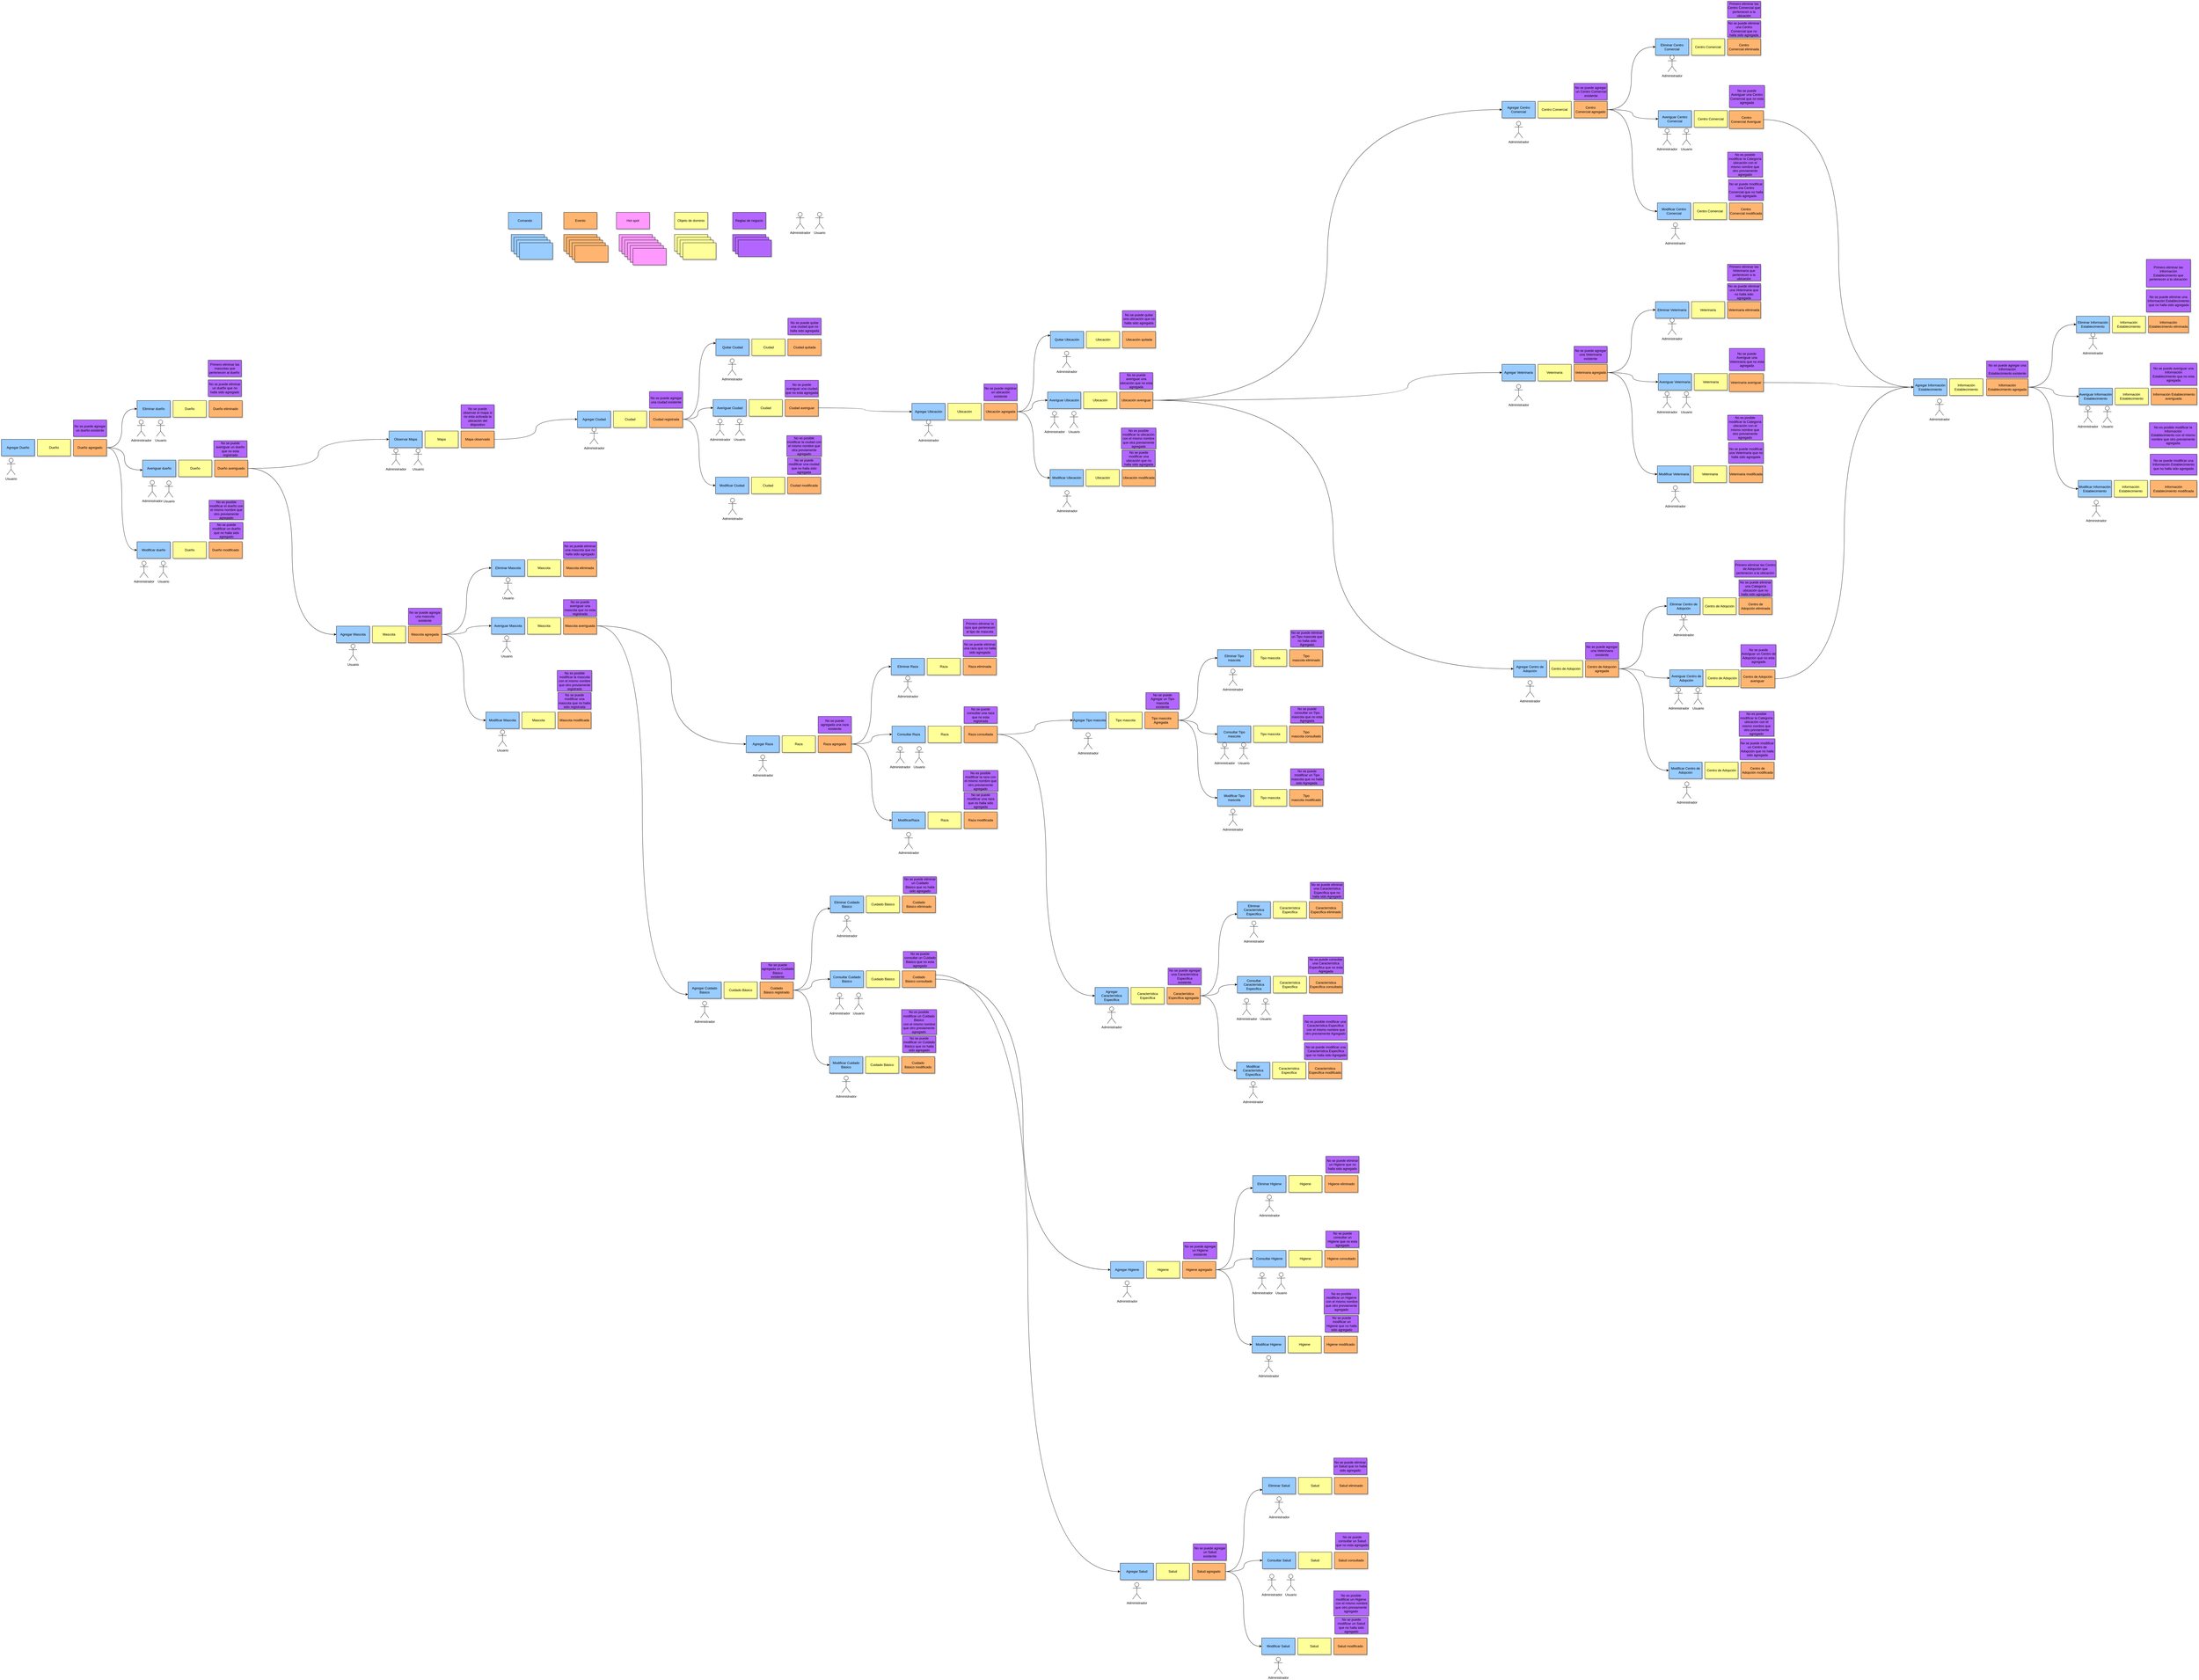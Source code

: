 <mxfile version="21.2.1" type="google">
  <diagram name="Página-1" id="CpRgJXcr8-Z7dbUIZfff">
    <mxGraphModel dx="4045" dy="2295" grid="1" gridSize="10" guides="1" tooltips="1" connect="1" arrows="1" fold="1" page="1" pageScale="1" pageWidth="827" pageHeight="1169" math="0" shadow="0">
      <root>
        <mxCell id="0" />
        <mxCell id="1" parent="0" />
        <mxCell id="CnmAIbJzhXDFUpz-GXaU-1" value="" style="rounded=0;whiteSpace=wrap;html=1;fillColor=#99CCFF;shadow=1;" vertex="1" parent="1">
          <mxGeometry x="281.25" y="310" width="120" height="60" as="geometry" />
        </mxCell>
        <mxCell id="CnmAIbJzhXDFUpz-GXaU-2" value="" style="rounded=0;whiteSpace=wrap;html=1;fillColor=#99CCFF;shadow=1;" vertex="1" parent="1">
          <mxGeometry x="291.25" y="320" width="120" height="60" as="geometry" />
        </mxCell>
        <mxCell id="CnmAIbJzhXDFUpz-GXaU-3" value="" style="rounded=0;whiteSpace=wrap;html=1;fillColor=#99CCFF;shadow=1;" vertex="1" parent="1">
          <mxGeometry x="301.25" y="330" width="120" height="60" as="geometry" />
        </mxCell>
        <mxCell id="CnmAIbJzhXDFUpz-GXaU-4" value="" style="rounded=0;whiteSpace=wrap;html=1;fillColor=#99CCFF;shadow=1;" vertex="1" parent="1">
          <mxGeometry x="311.25" y="340" width="120" height="60" as="geometry" />
        </mxCell>
        <mxCell id="CnmAIbJzhXDFUpz-GXaU-5" value="Eliminar dueño" style="rounded=0;whiteSpace=wrap;html=1;fillColor=#99CCFF;shadow=1;" vertex="1" parent="1">
          <mxGeometry x="-1070" y="910" width="120" height="60" as="geometry" />
        </mxCell>
        <mxCell id="CnmAIbJzhXDFUpz-GXaU-6" value="Agregar Dueño" style="rounded=0;whiteSpace=wrap;html=1;fillColor=#99CCFF;shadow=1;" vertex="1" parent="1">
          <mxGeometry x="-1560" y="1050" width="120" height="60" as="geometry" />
        </mxCell>
        <mxCell id="CnmAIbJzhXDFUpz-GXaU-7" value="Comando" style="rounded=0;whiteSpace=wrap;html=1;fillColor=#99CCFF;shadow=1;" vertex="1" parent="1">
          <mxGeometry x="271.25" y="230" width="120" height="60" as="geometry" />
        </mxCell>
        <mxCell id="CnmAIbJzhXDFUpz-GXaU-8" value="Evento" style="rounded=0;whiteSpace=wrap;html=1;fillColor=#FFB570;shadow=1;" vertex="1" parent="1">
          <mxGeometry x="471.25" y="230" width="120" height="60" as="geometry" />
        </mxCell>
        <mxCell id="CnmAIbJzhXDFUpz-GXaU-9" value="" style="rounded=0;whiteSpace=wrap;html=1;fillColor=#FFB570;shadow=1;" vertex="1" parent="1">
          <mxGeometry x="471.25" y="310" width="120" height="60" as="geometry" />
        </mxCell>
        <mxCell id="CnmAIbJzhXDFUpz-GXaU-10" value="" style="rounded=0;whiteSpace=wrap;html=1;fillColor=#FFB570;shadow=1;" vertex="1" parent="1">
          <mxGeometry x="481.25" y="320" width="120" height="60" as="geometry" />
        </mxCell>
        <mxCell id="CnmAIbJzhXDFUpz-GXaU-11" value="" style="rounded=0;whiteSpace=wrap;html=1;fillColor=#FFB570;shadow=1;" vertex="1" parent="1">
          <mxGeometry x="491.25" y="330" width="120" height="60" as="geometry" />
        </mxCell>
        <mxCell id="CnmAIbJzhXDFUpz-GXaU-12" value="" style="rounded=0;whiteSpace=wrap;html=1;fillColor=#FFB570;shadow=1;" vertex="1" parent="1">
          <mxGeometry x="501.25" y="340" width="120" height="60" as="geometry" />
        </mxCell>
        <mxCell id="CnmAIbJzhXDFUpz-GXaU-13" value="" style="rounded=0;whiteSpace=wrap;html=1;fillColor=#FFB570;shadow=1;" vertex="1" parent="1">
          <mxGeometry x="511.25" y="350" width="120" height="60" as="geometry" />
        </mxCell>
        <mxCell id="CnmAIbJzhXDFUpz-GXaU-14" style="edgeStyle=orthogonalEdgeStyle;rounded=0;orthogonalLoop=1;jettySize=auto;html=1;entryX=0;entryY=0.5;entryDx=0;entryDy=0;curved=1;" edge="1" parent="1" source="CnmAIbJzhXDFUpz-GXaU-17" target="CnmAIbJzhXDFUpz-GXaU-5">
          <mxGeometry relative="1" as="geometry" />
        </mxCell>
        <mxCell id="CnmAIbJzhXDFUpz-GXaU-15" style="edgeStyle=orthogonalEdgeStyle;curved=1;rounded=0;orthogonalLoop=1;jettySize=auto;html=1;entryX=0;entryY=0.597;entryDx=0;entryDy=0;entryPerimeter=0;" edge="1" parent="1" source="CnmAIbJzhXDFUpz-GXaU-17" target="CnmAIbJzhXDFUpz-GXaU-40">
          <mxGeometry relative="1" as="geometry" />
        </mxCell>
        <mxCell id="CnmAIbJzhXDFUpz-GXaU-16" style="edgeStyle=orthogonalEdgeStyle;curved=1;rounded=0;orthogonalLoop=1;jettySize=auto;html=1;entryX=0;entryY=0.5;entryDx=0;entryDy=0;" edge="1" parent="1" source="CnmAIbJzhXDFUpz-GXaU-17" target="CnmAIbJzhXDFUpz-GXaU-45">
          <mxGeometry relative="1" as="geometry" />
        </mxCell>
        <mxCell id="CnmAIbJzhXDFUpz-GXaU-17" value="Dueño agregado" style="rounded=0;whiteSpace=wrap;html=1;fillColor=#FFB570;shadow=1;" vertex="1" parent="1">
          <mxGeometry x="-1300" y="1050" width="120" height="60" as="geometry" />
        </mxCell>
        <mxCell id="CnmAIbJzhXDFUpz-GXaU-18" value="Hot spot" style="rounded=0;whiteSpace=wrap;html=1;fillColor=#FF99FF;shadow=1;" vertex="1" parent="1">
          <mxGeometry x="661.25" y="230" width="120" height="60" as="geometry" />
        </mxCell>
        <mxCell id="CnmAIbJzhXDFUpz-GXaU-19" value="" style="rounded=0;whiteSpace=wrap;html=1;fillColor=#FF99FF;shadow=1;" vertex="1" parent="1">
          <mxGeometry x="671.25" y="310" width="120" height="60" as="geometry" />
        </mxCell>
        <mxCell id="CnmAIbJzhXDFUpz-GXaU-20" value="Objeto de dominio" style="rounded=0;whiteSpace=wrap;html=1;fillColor=#FFFF99;shadow=1;" vertex="1" parent="1">
          <mxGeometry x="871.25" y="230" width="120" height="60" as="geometry" />
        </mxCell>
        <mxCell id="CnmAIbJzhXDFUpz-GXaU-21" value="&lt;span style=&quot;color: rgba(0, 0, 0, 0); font-family: monospace; font-size: 0px; text-align: start;&quot;&gt;%3CmxGraphModel%3E%3Croot%3E%3CmxCell%20id%3D%220%22%2F%3E%3CmxCell%20id%3D%221%22%20parent%3D%220%22%2F%3E%3CmxCell%20id%3D%222%22%20value%3D%22Objeto%20de%20dominio%22%20style%3D%22rounded%3D0%3BwhiteSpace%3Dwrap%3Bhtml%3D1%3BfillColor%3D%23FFFF99%3Bshadow%3D1%3B%22%20vertex%3D%221%22%20parent%3D%221%22%3E%3CmxGeometry%20x%3D%22740%22%20y%3D%22180%22%20width%3D%22120%22%20height%3D%2260%22%20as%3D%22geometry%22%2F%3E%3C%2FmxCell%3E%3C%2Froot%3E%3C%2FmxGraphModel%3E&lt;/span&gt;" style="rounded=0;whiteSpace=wrap;html=1;fillColor=#FFFF99;shadow=1;" vertex="1" parent="1">
          <mxGeometry x="871.25" y="310" width="120" height="60" as="geometry" />
        </mxCell>
        <mxCell id="CnmAIbJzhXDFUpz-GXaU-22" value="" style="rounded=0;whiteSpace=wrap;html=1;fillColor=#FFFF99;shadow=1;" vertex="1" parent="1">
          <mxGeometry x="881.25" y="320" width="120" height="60" as="geometry" />
        </mxCell>
        <mxCell id="CnmAIbJzhXDFUpz-GXaU-23" value="Reglas de negocio" style="rounded=0;whiteSpace=wrap;html=1;fillColor=#B266FF;shadow=1;" vertex="1" parent="1">
          <mxGeometry x="1081.25" y="230" width="120" height="60" as="geometry" />
        </mxCell>
        <mxCell id="CnmAIbJzhXDFUpz-GXaU-24" value="" style="rounded=0;whiteSpace=wrap;html=1;fillColor=#B266FF;shadow=1;" vertex="1" parent="1">
          <mxGeometry x="1081.25" y="310" width="120" height="60" as="geometry" />
        </mxCell>
        <mxCell id="CnmAIbJzhXDFUpz-GXaU-25" value="" style="rounded=0;whiteSpace=wrap;html=1;fillColor=#B266FF;shadow=1;" vertex="1" parent="1">
          <mxGeometry x="1091.25" y="320" width="120" height="60" as="geometry" />
        </mxCell>
        <mxCell id="CnmAIbJzhXDFUpz-GXaU-26" value="" style="rounded=0;whiteSpace=wrap;html=1;fillColor=#B266FF;shadow=1;" vertex="1" parent="1">
          <mxGeometry x="1101.25" y="330" width="120" height="60" as="geometry" />
        </mxCell>
        <mxCell id="CnmAIbJzhXDFUpz-GXaU-27" value="No se puede averiguar un dueño que no esta registrado" style="rounded=0;whiteSpace=wrap;html=1;fillColor=#B266FF;shadow=1;" vertex="1" parent="1">
          <mxGeometry x="-793" y="1055" width="120" height="60" as="geometry" />
        </mxCell>
        <mxCell id="CnmAIbJzhXDFUpz-GXaU-28" value="No se puede eliminar un dueño que no halla sido agregado" style="rounded=0;whiteSpace=wrap;html=1;fillColor=#B266FF;shadow=1;" vertex="1" parent="1">
          <mxGeometry x="-813" y="835" width="120" height="60" as="geometry" />
        </mxCell>
        <mxCell id="CnmAIbJzhXDFUpz-GXaU-29" value="No se puede agregar un dueño existente" style="rounded=0;whiteSpace=wrap;html=1;fillColor=#B266FF;shadow=1;" vertex="1" parent="1">
          <mxGeometry x="-1300" y="980" width="120" height="60" as="geometry" />
        </mxCell>
        <mxCell id="CnmAIbJzhXDFUpz-GXaU-30" value="" style="rounded=0;whiteSpace=wrap;html=1;fillColor=#FF99FF;shadow=1;" vertex="1" parent="1">
          <mxGeometry x="681.25" y="320" width="120" height="60" as="geometry" />
        </mxCell>
        <mxCell id="CnmAIbJzhXDFUpz-GXaU-31" value="" style="rounded=0;whiteSpace=wrap;html=1;fillColor=#FF99FF;shadow=1;" vertex="1" parent="1">
          <mxGeometry x="691.25" y="330" width="120" height="60" as="geometry" />
        </mxCell>
        <mxCell id="CnmAIbJzhXDFUpz-GXaU-32" value="" style="rounded=0;whiteSpace=wrap;html=1;fillColor=#FF99FF;shadow=1;" vertex="1" parent="1">
          <mxGeometry x="701.25" y="340" width="120" height="60" as="geometry" />
        </mxCell>
        <mxCell id="CnmAIbJzhXDFUpz-GXaU-33" value="" style="rounded=0;whiteSpace=wrap;html=1;fillColor=#FF99FF;shadow=1;" vertex="1" parent="1">
          <mxGeometry x="711.25" y="350" width="120" height="60" as="geometry" />
        </mxCell>
        <mxCell id="CnmAIbJzhXDFUpz-GXaU-34" value="" style="rounded=0;whiteSpace=wrap;html=1;fillColor=#FF99FF;shadow=1;" vertex="1" parent="1">
          <mxGeometry x="721.25" y="360" width="120" height="60" as="geometry" />
        </mxCell>
        <mxCell id="CnmAIbJzhXDFUpz-GXaU-35" value="" style="rounded=0;whiteSpace=wrap;html=1;fillColor=#FFFF99;shadow=1;" vertex="1" parent="1">
          <mxGeometry x="891.25" y="330" width="120" height="60" as="geometry" />
        </mxCell>
        <mxCell id="CnmAIbJzhXDFUpz-GXaU-36" value="" style="rounded=0;whiteSpace=wrap;html=1;fillColor=#FFFF99;shadow=1;" vertex="1" parent="1">
          <mxGeometry x="901.25" y="340" width="120" height="60" as="geometry" />
        </mxCell>
        <mxCell id="CnmAIbJzhXDFUpz-GXaU-37" value="Dueño" style="rounded=0;whiteSpace=wrap;html=1;fillColor=#FFFF99;shadow=1;" vertex="1" parent="1">
          <mxGeometry x="-1430" y="1050" width="120" height="60" as="geometry" />
        </mxCell>
        <mxCell id="CnmAIbJzhXDFUpz-GXaU-38" value="Dueño" style="rounded=0;whiteSpace=wrap;html=1;fillColor=#FFFF99;shadow=1;" vertex="1" parent="1">
          <mxGeometry x="-940" y="910" width="120" height="60" as="geometry" />
        </mxCell>
        <mxCell id="CnmAIbJzhXDFUpz-GXaU-39" value="Dueño eliminado" style="rounded=0;whiteSpace=wrap;html=1;fillColor=#FFB570;shadow=1;" vertex="1" parent="1">
          <mxGeometry x="-810" y="910" width="120" height="60" as="geometry" />
        </mxCell>
        <mxCell id="CnmAIbJzhXDFUpz-GXaU-40" value="Averiguar dueño" style="rounded=0;whiteSpace=wrap;html=1;fillColor=#99CCFF;shadow=1;" vertex="1" parent="1">
          <mxGeometry x="-1050" y="1125" width="120" height="60" as="geometry" />
        </mxCell>
        <mxCell id="CnmAIbJzhXDFUpz-GXaU-41" value="Dueño" style="rounded=0;whiteSpace=wrap;html=1;fillColor=#FFFF99;shadow=1;" vertex="1" parent="1">
          <mxGeometry x="-920" y="1125" width="120" height="60" as="geometry" />
        </mxCell>
        <mxCell id="CnmAIbJzhXDFUpz-GXaU-42" style="edgeStyle=orthogonalEdgeStyle;curved=1;rounded=0;orthogonalLoop=1;jettySize=auto;html=1;entryX=0;entryY=0.5;entryDx=0;entryDy=0;" edge="1" parent="1" source="CnmAIbJzhXDFUpz-GXaU-44" target="CnmAIbJzhXDFUpz-GXaU-160">
          <mxGeometry relative="1" as="geometry" />
        </mxCell>
        <mxCell id="CnmAIbJzhXDFUpz-GXaU-43" style="edgeStyle=orthogonalEdgeStyle;curved=1;rounded=0;orthogonalLoop=1;jettySize=auto;html=1;entryX=0;entryY=0.5;entryDx=0;entryDy=0;" edge="1" parent="1" source="CnmAIbJzhXDFUpz-GXaU-44" target="CnmAIbJzhXDFUpz-GXaU-49">
          <mxGeometry relative="1" as="geometry" />
        </mxCell>
        <mxCell id="CnmAIbJzhXDFUpz-GXaU-44" value="Dueño averiguado" style="rounded=0;whiteSpace=wrap;html=1;fillColor=#FFB570;shadow=1;" vertex="1" parent="1">
          <mxGeometry x="-790" y="1125" width="120" height="60" as="geometry" />
        </mxCell>
        <mxCell id="CnmAIbJzhXDFUpz-GXaU-45" value="Modificar dueño" style="rounded=0;whiteSpace=wrap;html=1;fillColor=#99CCFF;shadow=1;" vertex="1" parent="1">
          <mxGeometry x="-1070" y="1420" width="120" height="60" as="geometry" />
        </mxCell>
        <mxCell id="CnmAIbJzhXDFUpz-GXaU-46" value="Dueño" style="rounded=0;whiteSpace=wrap;html=1;fillColor=#FFFF99;shadow=1;" vertex="1" parent="1">
          <mxGeometry x="-940" y="1420" width="120" height="60" as="geometry" />
        </mxCell>
        <mxCell id="CnmAIbJzhXDFUpz-GXaU-47" value="Dueño modificado" style="rounded=0;whiteSpace=wrap;html=1;fillColor=#FFB570;shadow=1;" vertex="1" parent="1">
          <mxGeometry x="-810" y="1420" width="120" height="60" as="geometry" />
        </mxCell>
        <mxCell id="CnmAIbJzhXDFUpz-GXaU-48" value="Eliminar Mascota" style="rounded=0;whiteSpace=wrap;html=1;fillColor=#99CCFF;shadow=1;" vertex="1" parent="1">
          <mxGeometry x="210" y="1485" width="120" height="60" as="geometry" />
        </mxCell>
        <mxCell id="CnmAIbJzhXDFUpz-GXaU-49" value="Agregar Mascota" style="rounded=0;whiteSpace=wrap;html=1;fillColor=#99CCFF;shadow=1;" vertex="1" parent="1">
          <mxGeometry x="-350" y="1725" width="120" height="60" as="geometry" />
        </mxCell>
        <mxCell id="CnmAIbJzhXDFUpz-GXaU-50" style="edgeStyle=orthogonalEdgeStyle;curved=1;rounded=0;orthogonalLoop=1;jettySize=auto;html=1;entryX=0;entryY=0.5;entryDx=0;entryDy=0;" edge="1" parent="1" source="CnmAIbJzhXDFUpz-GXaU-53" target="CnmAIbJzhXDFUpz-GXaU-48">
          <mxGeometry relative="1" as="geometry" />
        </mxCell>
        <mxCell id="CnmAIbJzhXDFUpz-GXaU-51" style="edgeStyle=orthogonalEdgeStyle;curved=1;rounded=0;orthogonalLoop=1;jettySize=auto;html=1;entryX=0;entryY=0.5;entryDx=0;entryDy=0;" edge="1" parent="1" source="CnmAIbJzhXDFUpz-GXaU-53" target="CnmAIbJzhXDFUpz-GXaU-57">
          <mxGeometry relative="1" as="geometry" />
        </mxCell>
        <mxCell id="CnmAIbJzhXDFUpz-GXaU-52" style="edgeStyle=orthogonalEdgeStyle;curved=1;rounded=0;orthogonalLoop=1;jettySize=auto;html=1;entryX=0;entryY=0.5;entryDx=0;entryDy=0;" edge="1" parent="1" source="CnmAIbJzhXDFUpz-GXaU-53" target="CnmAIbJzhXDFUpz-GXaU-62">
          <mxGeometry relative="1" as="geometry" />
        </mxCell>
        <mxCell id="CnmAIbJzhXDFUpz-GXaU-53" value="Mascota agregada" style="rounded=0;whiteSpace=wrap;html=1;fillColor=#FFB570;shadow=1;" vertex="1" parent="1">
          <mxGeometry x="-90" y="1725" width="120" height="60" as="geometry" />
        </mxCell>
        <mxCell id="CnmAIbJzhXDFUpz-GXaU-54" value="Mascota" style="rounded=0;whiteSpace=wrap;html=1;fillColor=#FFFF99;shadow=1;" vertex="1" parent="1">
          <mxGeometry x="-220" y="1725" width="120" height="60" as="geometry" />
        </mxCell>
        <mxCell id="CnmAIbJzhXDFUpz-GXaU-55" value="Mascota" style="rounded=0;whiteSpace=wrap;html=1;fillColor=#FFFF99;shadow=1;" vertex="1" parent="1">
          <mxGeometry x="340" y="1485" width="120" height="60" as="geometry" />
        </mxCell>
        <mxCell id="CnmAIbJzhXDFUpz-GXaU-56" value="Mascota eliminada" style="rounded=0;whiteSpace=wrap;html=1;fillColor=#FFB570;shadow=1;" vertex="1" parent="1">
          <mxGeometry x="470" y="1485" width="120" height="60" as="geometry" />
        </mxCell>
        <mxCell id="CnmAIbJzhXDFUpz-GXaU-57" value="Averiguar Mascota" style="rounded=0;whiteSpace=wrap;html=1;fillColor=#99CCFF;shadow=1;" vertex="1" parent="1">
          <mxGeometry x="210" y="1694" width="120" height="60" as="geometry" />
        </mxCell>
        <mxCell id="CnmAIbJzhXDFUpz-GXaU-58" value="Mascota" style="rounded=0;whiteSpace=wrap;html=1;fillColor=#FFFF99;shadow=1;" vertex="1" parent="1">
          <mxGeometry x="340" y="1694" width="120" height="60" as="geometry" />
        </mxCell>
        <mxCell id="CnmAIbJzhXDFUpz-GXaU-59" style="edgeStyle=orthogonalEdgeStyle;curved=1;rounded=0;orthogonalLoop=1;jettySize=auto;html=1;entryX=0;entryY=0.5;entryDx=0;entryDy=0;" edge="1" parent="1" source="CnmAIbJzhXDFUpz-GXaU-61" target="CnmAIbJzhXDFUpz-GXaU-84">
          <mxGeometry relative="1" as="geometry" />
        </mxCell>
        <mxCell id="CnmAIbJzhXDFUpz-GXaU-60" style="edgeStyle=orthogonalEdgeStyle;curved=1;rounded=0;orthogonalLoop=1;jettySize=auto;html=1;entryX=0;entryY=0.75;entryDx=0;entryDy=0;" edge="1" parent="1" source="CnmAIbJzhXDFUpz-GXaU-61" target="CnmAIbJzhXDFUpz-GXaU-101">
          <mxGeometry relative="1" as="geometry" />
        </mxCell>
        <mxCell id="CnmAIbJzhXDFUpz-GXaU-61" value="Mascota averiguada" style="rounded=0;whiteSpace=wrap;html=1;fillColor=#FFB570;shadow=1;" vertex="1" parent="1">
          <mxGeometry x="470" y="1694" width="120" height="60" as="geometry" />
        </mxCell>
        <mxCell id="CnmAIbJzhXDFUpz-GXaU-62" value="Modificar Mascota" style="rounded=0;whiteSpace=wrap;html=1;fillColor=#99CCFF;shadow=1;" vertex="1" parent="1">
          <mxGeometry x="190" y="2035" width="120" height="60" as="geometry" />
        </mxCell>
        <mxCell id="CnmAIbJzhXDFUpz-GXaU-63" value="Mascota" style="rounded=0;whiteSpace=wrap;html=1;fillColor=#FFFF99;shadow=1;" vertex="1" parent="1">
          <mxGeometry x="320" y="2035" width="120" height="60" as="geometry" />
        </mxCell>
        <mxCell id="CnmAIbJzhXDFUpz-GXaU-64" value="Mascota modificada" style="rounded=0;whiteSpace=wrap;html=1;fillColor=#FFB570;shadow=1;" vertex="1" parent="1">
          <mxGeometry x="450" y="2035" width="120" height="60" as="geometry" />
        </mxCell>
        <mxCell id="CnmAIbJzhXDFUpz-GXaU-65" value="Quitar Ubicación" style="rounded=0;whiteSpace=wrap;html=1;fillColor=#99CCFF;shadow=1;" vertex="1" parent="1">
          <mxGeometry x="2228.75" y="660" width="120" height="60" as="geometry" />
        </mxCell>
        <mxCell id="CnmAIbJzhXDFUpz-GXaU-66" value="Agregar Ubicación" style="rounded=0;whiteSpace=wrap;html=1;fillColor=#99CCFF;shadow=1;" vertex="1" parent="1">
          <mxGeometry x="1728.75" y="920" width="120" height="60" as="geometry" />
        </mxCell>
        <mxCell id="CnmAIbJzhXDFUpz-GXaU-67" style="edgeStyle=orthogonalEdgeStyle;curved=1;rounded=0;orthogonalLoop=1;jettySize=auto;html=1;" edge="1" parent="1" source="CnmAIbJzhXDFUpz-GXaU-70" target="CnmAIbJzhXDFUpz-GXaU-74">
          <mxGeometry relative="1" as="geometry" />
        </mxCell>
        <mxCell id="CnmAIbJzhXDFUpz-GXaU-68" style="edgeStyle=orthogonalEdgeStyle;curved=1;rounded=0;orthogonalLoop=1;jettySize=auto;html=1;entryX=0;entryY=0.25;entryDx=0;entryDy=0;" edge="1" parent="1" source="CnmAIbJzhXDFUpz-GXaU-70" target="CnmAIbJzhXDFUpz-GXaU-65">
          <mxGeometry relative="1" as="geometry" />
        </mxCell>
        <mxCell id="CnmAIbJzhXDFUpz-GXaU-69" style="edgeStyle=orthogonalEdgeStyle;curved=1;rounded=0;orthogonalLoop=1;jettySize=auto;html=1;entryX=0;entryY=0.5;entryDx=0;entryDy=0;" edge="1" parent="1" source="CnmAIbJzhXDFUpz-GXaU-70" target="CnmAIbJzhXDFUpz-GXaU-80">
          <mxGeometry relative="1" as="geometry" />
        </mxCell>
        <mxCell id="CnmAIbJzhXDFUpz-GXaU-70" value="Ubicación agregada" style="rounded=0;whiteSpace=wrap;html=1;fillColor=#FFB570;shadow=1;" vertex="1" parent="1">
          <mxGeometry x="1988.75" y="920" width="120" height="60" as="geometry" />
        </mxCell>
        <mxCell id="CnmAIbJzhXDFUpz-GXaU-71" value="Ubicación" style="rounded=0;whiteSpace=wrap;html=1;fillColor=#FFFF99;shadow=1;" vertex="1" parent="1">
          <mxGeometry x="1858.75" y="920" width="120" height="60" as="geometry" />
        </mxCell>
        <mxCell id="CnmAIbJzhXDFUpz-GXaU-72" value="Ubicación" style="rounded=0;whiteSpace=wrap;html=1;fillColor=#FFFF99;shadow=1;" vertex="1" parent="1">
          <mxGeometry x="2358.75" y="660" width="120" height="60" as="geometry" />
        </mxCell>
        <mxCell id="CnmAIbJzhXDFUpz-GXaU-73" value="Ubicación quitada" style="rounded=0;whiteSpace=wrap;html=1;fillColor=#FFB570;shadow=1;" vertex="1" parent="1">
          <mxGeometry x="2488.75" y="660" width="120" height="60" as="geometry" />
        </mxCell>
        <mxCell id="CnmAIbJzhXDFUpz-GXaU-74" value="Averiguar Ubicación" style="rounded=0;whiteSpace=wrap;html=1;fillColor=#99CCFF;shadow=1;" vertex="1" parent="1">
          <mxGeometry x="2218.75" y="879" width="120" height="60" as="geometry" />
        </mxCell>
        <mxCell id="CnmAIbJzhXDFUpz-GXaU-75" value="Ubicación" style="rounded=0;whiteSpace=wrap;html=1;fillColor=#FFFF99;shadow=1;" vertex="1" parent="1">
          <mxGeometry x="2348.75" y="879" width="120" height="60" as="geometry" />
        </mxCell>
        <mxCell id="CnmAIbJzhXDFUpz-GXaU-76" style="edgeStyle=orthogonalEdgeStyle;curved=1;rounded=0;orthogonalLoop=1;jettySize=auto;html=1;entryX=0;entryY=0.5;entryDx=0;entryDy=0;" edge="1" parent="1" source="CnmAIbJzhXDFUpz-GXaU-79" target="CnmAIbJzhXDFUpz-GXaU-166">
          <mxGeometry relative="1" as="geometry" />
        </mxCell>
        <mxCell id="CnmAIbJzhXDFUpz-GXaU-77" style="edgeStyle=orthogonalEdgeStyle;rounded=0;orthogonalLoop=1;jettySize=auto;html=1;exitX=1;exitY=0.5;exitDx=0;exitDy=0;entryX=0;entryY=0.5;entryDx=0;entryDy=0;curved=1;" edge="1" parent="1" source="CnmAIbJzhXDFUpz-GXaU-79" target="CnmAIbJzhXDFUpz-GXaU-305">
          <mxGeometry relative="1" as="geometry" />
        </mxCell>
        <mxCell id="CnmAIbJzhXDFUpz-GXaU-78" style="edgeStyle=orthogonalEdgeStyle;rounded=0;orthogonalLoop=1;jettySize=auto;html=1;exitX=1;exitY=0.5;exitDx=0;exitDy=0;entryX=0;entryY=0.5;entryDx=0;entryDy=0;curved=1;" edge="1" parent="1" source="CnmAIbJzhXDFUpz-GXaU-79" target="CnmAIbJzhXDFUpz-GXaU-332">
          <mxGeometry relative="1" as="geometry">
            <Array as="points">
              <mxPoint x="3520" y="909" />
              <mxPoint x="3520" y="809" />
            </Array>
          </mxGeometry>
        </mxCell>
        <mxCell id="CnmAIbJzhXDFUpz-GXaU-79" value="Ubicación averiguar" style="rounded=0;whiteSpace=wrap;html=1;fillColor=#FFB570;shadow=1;" vertex="1" parent="1">
          <mxGeometry x="2478.75" y="879" width="120" height="60" as="geometry" />
        </mxCell>
        <mxCell id="CnmAIbJzhXDFUpz-GXaU-80" value="Modificar Ubicación" style="rounded=0;whiteSpace=wrap;html=1;fillColor=#99CCFF;shadow=1;" vertex="1" parent="1">
          <mxGeometry x="2227.5" y="1159" width="120" height="60" as="geometry" />
        </mxCell>
        <mxCell id="CnmAIbJzhXDFUpz-GXaU-81" value="Ubicación" style="rounded=0;whiteSpace=wrap;html=1;fillColor=#FFFF99;shadow=1;" vertex="1" parent="1">
          <mxGeometry x="2357.5" y="1159" width="120" height="60" as="geometry" />
        </mxCell>
        <mxCell id="CnmAIbJzhXDFUpz-GXaU-82" value="Ubicación modificada" style="rounded=0;whiteSpace=wrap;html=1;fillColor=#FFB570;shadow=1;" vertex="1" parent="1">
          <mxGeometry x="2487.5" y="1159" width="120" height="60" as="geometry" />
        </mxCell>
        <mxCell id="CnmAIbJzhXDFUpz-GXaU-83" value="Eliminar Raza" style="rounded=0;whiteSpace=wrap;html=1;fillColor=#99CCFF;shadow=1;" vertex="1" parent="1">
          <mxGeometry x="1653.75" y="1841" width="120" height="60" as="geometry" />
        </mxCell>
        <mxCell id="CnmAIbJzhXDFUpz-GXaU-84" value="Agregar Raza" style="rounded=0;whiteSpace=wrap;html=1;fillColor=#99CCFF;shadow=1;" vertex="1" parent="1">
          <mxGeometry x="1130" y="2121" width="120" height="60" as="geometry" />
        </mxCell>
        <mxCell id="CnmAIbJzhXDFUpz-GXaU-85" style="edgeStyle=orthogonalEdgeStyle;curved=1;rounded=0;orthogonalLoop=1;jettySize=auto;html=1;entryX=0;entryY=0.5;entryDx=0;entryDy=0;" edge="1" parent="1" source="CnmAIbJzhXDFUpz-GXaU-88" target="CnmAIbJzhXDFUpz-GXaU-83">
          <mxGeometry relative="1" as="geometry" />
        </mxCell>
        <mxCell id="CnmAIbJzhXDFUpz-GXaU-86" style="edgeStyle=orthogonalEdgeStyle;curved=1;rounded=0;orthogonalLoop=1;jettySize=auto;html=1;" edge="1" parent="1" source="CnmAIbJzhXDFUpz-GXaU-88" target="CnmAIbJzhXDFUpz-GXaU-92">
          <mxGeometry relative="1" as="geometry" />
        </mxCell>
        <mxCell id="CnmAIbJzhXDFUpz-GXaU-87" style="edgeStyle=orthogonalEdgeStyle;curved=1;rounded=0;orthogonalLoop=1;jettySize=auto;html=1;entryX=0;entryY=0.5;entryDx=0;entryDy=0;" edge="1" parent="1" source="CnmAIbJzhXDFUpz-GXaU-88" target="CnmAIbJzhXDFUpz-GXaU-97">
          <mxGeometry relative="1" as="geometry" />
        </mxCell>
        <mxCell id="CnmAIbJzhXDFUpz-GXaU-88" value="Raza agregada" style="rounded=0;whiteSpace=wrap;html=1;fillColor=#FFB570;shadow=1;" vertex="1" parent="1">
          <mxGeometry x="1390" y="2121" width="120" height="60" as="geometry" />
        </mxCell>
        <mxCell id="CnmAIbJzhXDFUpz-GXaU-89" value="Raza" style="rounded=0;whiteSpace=wrap;html=1;fillColor=#FFFF99;shadow=1;" vertex="1" parent="1">
          <mxGeometry x="1260" y="2121" width="120" height="60" as="geometry" />
        </mxCell>
        <mxCell id="CnmAIbJzhXDFUpz-GXaU-90" value="Raza" style="rounded=0;whiteSpace=wrap;html=1;fillColor=#FFFF99;shadow=1;" vertex="1" parent="1">
          <mxGeometry x="1783.75" y="1841" width="120" height="60" as="geometry" />
        </mxCell>
        <mxCell id="CnmAIbJzhXDFUpz-GXaU-91" value="Raza eliminada" style="rounded=0;whiteSpace=wrap;html=1;fillColor=#FFB570;shadow=1;" vertex="1" parent="1">
          <mxGeometry x="1913.75" y="1841" width="120" height="60" as="geometry" />
        </mxCell>
        <mxCell id="CnmAIbJzhXDFUpz-GXaU-92" value="Consultar Raza" style="rounded=0;whiteSpace=wrap;html=1;fillColor=#99CCFF;shadow=1;" vertex="1" parent="1">
          <mxGeometry x="1656.87" y="2086" width="120" height="60" as="geometry" />
        </mxCell>
        <mxCell id="CnmAIbJzhXDFUpz-GXaU-93" value="Raza" style="rounded=0;whiteSpace=wrap;html=1;fillColor=#FFFF99;shadow=1;" vertex="1" parent="1">
          <mxGeometry x="1786.87" y="2086" width="120" height="60" as="geometry" />
        </mxCell>
        <mxCell id="CnmAIbJzhXDFUpz-GXaU-94" style="edgeStyle=orthogonalEdgeStyle;curved=1;rounded=0;orthogonalLoop=1;jettySize=auto;html=1;entryX=0;entryY=0.5;entryDx=0;entryDy=0;" edge="1" parent="1" source="CnmAIbJzhXDFUpz-GXaU-96" target="CnmAIbJzhXDFUpz-GXaU-142">
          <mxGeometry relative="1" as="geometry" />
        </mxCell>
        <mxCell id="CnmAIbJzhXDFUpz-GXaU-95" style="edgeStyle=orthogonalEdgeStyle;rounded=0;orthogonalLoop=1;jettySize=auto;html=1;exitX=1;exitY=0.5;exitDx=0;exitDy=0;entryX=0;entryY=0.5;entryDx=0;entryDy=0;curved=1;" edge="1" parent="1" source="CnmAIbJzhXDFUpz-GXaU-96" target="CnmAIbJzhXDFUpz-GXaU-228">
          <mxGeometry relative="1" as="geometry" />
        </mxCell>
        <mxCell id="CnmAIbJzhXDFUpz-GXaU-96" value="Raza consultada" style="rounded=0;whiteSpace=wrap;html=1;fillColor=#FFB570;shadow=1;" vertex="1" parent="1">
          <mxGeometry x="1916.87" y="2086" width="120" height="60" as="geometry" />
        </mxCell>
        <mxCell id="CnmAIbJzhXDFUpz-GXaU-97" value="ModificarRaza" style="rounded=0;whiteSpace=wrap;html=1;fillColor=#99CCFF;shadow=1;" vertex="1" parent="1">
          <mxGeometry x="1656.87" y="2396" width="120" height="60" as="geometry" />
        </mxCell>
        <mxCell id="CnmAIbJzhXDFUpz-GXaU-98" value="Raza" style="rounded=0;whiteSpace=wrap;html=1;fillColor=#FFFF99;shadow=1;" vertex="1" parent="1">
          <mxGeometry x="1786.87" y="2396" width="120" height="60" as="geometry" />
        </mxCell>
        <mxCell id="CnmAIbJzhXDFUpz-GXaU-99" value="Raza modificada" style="rounded=0;whiteSpace=wrap;html=1;fillColor=#FFB570;shadow=1;" vertex="1" parent="1">
          <mxGeometry x="1916.87" y="2396" width="120" height="60" as="geometry" />
        </mxCell>
        <mxCell id="CnmAIbJzhXDFUpz-GXaU-100" value="Eliminar Cuidado Básico" style="rounded=0;whiteSpace=wrap;html=1;fillColor=#99CCFF;shadow=1;" vertex="1" parent="1">
          <mxGeometry x="1433.75" y="2700" width="120" height="60" as="geometry" />
        </mxCell>
        <mxCell id="CnmAIbJzhXDFUpz-GXaU-101" value="Agregar Cuidado Básico" style="rounded=0;whiteSpace=wrap;html=1;fillColor=#99CCFF;shadow=1;" vertex="1" parent="1">
          <mxGeometry x="920" y="3010" width="120" height="60" as="geometry" />
        </mxCell>
        <mxCell id="CnmAIbJzhXDFUpz-GXaU-102" style="edgeStyle=orthogonalEdgeStyle;curved=1;rounded=0;orthogonalLoop=1;jettySize=auto;html=1;entryX=0;entryY=0.75;entryDx=0;entryDy=0;" edge="1" parent="1" source="CnmAIbJzhXDFUpz-GXaU-105" target="CnmAIbJzhXDFUpz-GXaU-100">
          <mxGeometry relative="1" as="geometry" />
        </mxCell>
        <mxCell id="CnmAIbJzhXDFUpz-GXaU-103" style="edgeStyle=orthogonalEdgeStyle;curved=1;rounded=0;orthogonalLoop=1;jettySize=auto;html=1;entryX=0;entryY=0.5;entryDx=0;entryDy=0;" edge="1" parent="1" source="CnmAIbJzhXDFUpz-GXaU-105" target="CnmAIbJzhXDFUpz-GXaU-109">
          <mxGeometry relative="1" as="geometry" />
        </mxCell>
        <mxCell id="CnmAIbJzhXDFUpz-GXaU-104" style="edgeStyle=orthogonalEdgeStyle;curved=1;rounded=0;orthogonalLoop=1;jettySize=auto;html=1;entryX=0;entryY=0.5;entryDx=0;entryDy=0;" edge="1" parent="1" source="CnmAIbJzhXDFUpz-GXaU-105" target="CnmAIbJzhXDFUpz-GXaU-114">
          <mxGeometry relative="1" as="geometry" />
        </mxCell>
        <mxCell id="CnmAIbJzhXDFUpz-GXaU-105" value="Cuidado Básico&amp;nbsp;registrado" style="rounded=0;whiteSpace=wrap;html=1;fillColor=#FFB570;shadow=1;" vertex="1" parent="1">
          <mxGeometry x="1180" y="3010" width="120" height="60" as="geometry" />
        </mxCell>
        <mxCell id="CnmAIbJzhXDFUpz-GXaU-106" value="Cuidado Básico" style="rounded=0;whiteSpace=wrap;html=1;fillColor=#FFFF99;shadow=1;" vertex="1" parent="1">
          <mxGeometry x="1050" y="3010" width="120" height="60" as="geometry" />
        </mxCell>
        <mxCell id="CnmAIbJzhXDFUpz-GXaU-107" value="Cuidado Básico" style="rounded=0;whiteSpace=wrap;html=1;fillColor=#FFFF99;shadow=1;" vertex="1" parent="1">
          <mxGeometry x="1563.75" y="2700" width="120" height="60" as="geometry" />
        </mxCell>
        <mxCell id="CnmAIbJzhXDFUpz-GXaU-108" value="Cuidado Básico&amp;nbsp;eliminado" style="rounded=0;whiteSpace=wrap;html=1;fillColor=#FFB570;shadow=1;" vertex="1" parent="1">
          <mxGeometry x="1693.75" y="2700" width="120" height="60" as="geometry" />
        </mxCell>
        <mxCell id="CnmAIbJzhXDFUpz-GXaU-109" value="Consultar Cuidado Básico" style="rounded=0;whiteSpace=wrap;html=1;fillColor=#99CCFF;shadow=1;" vertex="1" parent="1">
          <mxGeometry x="1433.75" y="2970" width="120" height="60" as="geometry" />
        </mxCell>
        <mxCell id="CnmAIbJzhXDFUpz-GXaU-110" value="Cuidado Básico" style="rounded=0;whiteSpace=wrap;html=1;fillColor=#FFFF99;shadow=1;" vertex="1" parent="1">
          <mxGeometry x="1563.75" y="2970" width="120" height="60" as="geometry" />
        </mxCell>
        <mxCell id="CnmAIbJzhXDFUpz-GXaU-111" style="edgeStyle=orthogonalEdgeStyle;rounded=0;orthogonalLoop=1;jettySize=auto;html=1;exitX=1;exitY=0.5;exitDx=0;exitDy=0;entryX=0;entryY=0.5;entryDx=0;entryDy=0;curved=1;" edge="1" parent="1" source="CnmAIbJzhXDFUpz-GXaU-113" target="CnmAIbJzhXDFUpz-GXaU-359">
          <mxGeometry relative="1" as="geometry" />
        </mxCell>
        <mxCell id="CnmAIbJzhXDFUpz-GXaU-112" style="edgeStyle=orthogonalEdgeStyle;rounded=0;orthogonalLoop=1;jettySize=auto;html=1;exitX=1;exitY=0.25;exitDx=0;exitDy=0;entryX=0;entryY=0.5;entryDx=0;entryDy=0;curved=1;" edge="1" parent="1" source="CnmAIbJzhXDFUpz-GXaU-113" target="CnmAIbJzhXDFUpz-GXaU-384">
          <mxGeometry relative="1" as="geometry" />
        </mxCell>
        <mxCell id="CnmAIbJzhXDFUpz-GXaU-113" value="Cuidado Básico&amp;nbsp;consultado" style="rounded=0;whiteSpace=wrap;html=1;fillColor=#FFB570;shadow=1;" vertex="1" parent="1">
          <mxGeometry x="1693.75" y="2970" width="120" height="60" as="geometry" />
        </mxCell>
        <mxCell id="CnmAIbJzhXDFUpz-GXaU-114" value="Modificar Cuidado Básico" style="rounded=0;whiteSpace=wrap;html=1;fillColor=#99CCFF;shadow=1;" vertex="1" parent="1">
          <mxGeometry x="1431.25" y="3280" width="120" height="60" as="geometry" />
        </mxCell>
        <mxCell id="CnmAIbJzhXDFUpz-GXaU-115" value="Cuidado Básico" style="rounded=0;whiteSpace=wrap;html=1;fillColor=#FFFF99;shadow=1;" vertex="1" parent="1">
          <mxGeometry x="1561.25" y="3280" width="120" height="60" as="geometry" />
        </mxCell>
        <mxCell id="CnmAIbJzhXDFUpz-GXaU-116" value="Cuidado Básico&amp;nbsp;modificado" style="rounded=0;whiteSpace=wrap;html=1;fillColor=#FFB570;shadow=1;" vertex="1" parent="1">
          <mxGeometry x="1691.25" y="3280" width="120" height="60" as="geometry" />
        </mxCell>
        <mxCell id="CnmAIbJzhXDFUpz-GXaU-117" value="No se puede modificar un dueño que no halla sido agregado" style="rounded=0;whiteSpace=wrap;html=1;fillColor=#B266FF;shadow=1;" vertex="1" parent="1">
          <mxGeometry x="-807.5" y="1350" width="120" height="60" as="geometry" />
        </mxCell>
        <mxCell id="CnmAIbJzhXDFUpz-GXaU-118" value="No es posible modificar el dueño con el mismo nombre que otro previamente agregado" style="rounded=0;whiteSpace=wrap;html=1;fillColor=#B266FF;shadow=1;" vertex="1" parent="1">
          <mxGeometry x="-810" y="1270" width="125" height="70" as="geometry" />
        </mxCell>
        <mxCell id="CnmAIbJzhXDFUpz-GXaU-119" value="Primero eliminar las mascotas que pertenecen al dueño&amp;nbsp;" style="rounded=0;whiteSpace=wrap;html=1;fillColor=#B266FF;shadow=1;" vertex="1" parent="1">
          <mxGeometry x="-813" y="764" width="120" height="60" as="geometry" />
        </mxCell>
        <mxCell id="CnmAIbJzhXDFUpz-GXaU-120" value="No se puede averiguar una mascota que no esta registrada" style="rounded=0;whiteSpace=wrap;html=1;fillColor=#B266FF;shadow=1;" vertex="1" parent="1">
          <mxGeometry x="470" y="1629" width="120" height="60" as="geometry" />
        </mxCell>
        <mxCell id="CnmAIbJzhXDFUpz-GXaU-121" value="No se puede eliminar una mascota que no halla sido agregado" style="rounded=0;whiteSpace=wrap;html=1;fillColor=#B266FF;shadow=1;" vertex="1" parent="1">
          <mxGeometry x="470" y="1420" width="120" height="60" as="geometry" />
        </mxCell>
        <mxCell id="CnmAIbJzhXDFUpz-GXaU-122" value="No se puede agregar una mascota existente" style="rounded=0;whiteSpace=wrap;html=1;fillColor=#B266FF;shadow=1;" vertex="1" parent="1">
          <mxGeometry x="-90" y="1660" width="120" height="60" as="geometry" />
        </mxCell>
        <mxCell id="CnmAIbJzhXDFUpz-GXaU-123" value="No se puede modificar una mascota que no halla sido registrada" style="rounded=0;whiteSpace=wrap;html=1;fillColor=#B266FF;shadow=1;" vertex="1" parent="1">
          <mxGeometry x="450" y="1965" width="120" height="60" as="geometry" />
        </mxCell>
        <mxCell id="CnmAIbJzhXDFUpz-GXaU-124" value="No es posible modificar la mascota con el mismo nombre que otro previamente registrado" style="rounded=0;whiteSpace=wrap;html=1;fillColor=#B266FF;shadow=1;" vertex="1" parent="1">
          <mxGeometry x="447.5" y="1885" width="125" height="75" as="geometry" />
        </mxCell>
        <mxCell id="CnmAIbJzhXDFUpz-GXaU-125" value="No se puede registrar un ubicación existente" style="rounded=0;whiteSpace=wrap;html=1;fillColor=#B266FF;shadow=1;" vertex="1" parent="1">
          <mxGeometry x="1988.75" y="850" width="120" height="60" as="geometry" />
        </mxCell>
        <mxCell id="CnmAIbJzhXDFUpz-GXaU-126" value="No se puede quitar una ubicación que no halla sido agregada" style="rounded=0;whiteSpace=wrap;html=1;fillColor=#B266FF;shadow=1;" vertex="1" parent="1">
          <mxGeometry x="2488.75" y="585" width="120" height="60" as="geometry" />
        </mxCell>
        <mxCell id="CnmAIbJzhXDFUpz-GXaU-127" value="No se puede modificar una ubicación que no halla sido agregada" style="rounded=0;whiteSpace=wrap;html=1;fillColor=#B266FF;shadow=1;" vertex="1" parent="1">
          <mxGeometry x="2487.5" y="1089" width="120" height="60" as="geometry" />
        </mxCell>
        <mxCell id="CnmAIbJzhXDFUpz-GXaU-128" value="No es posible modificar la ubicación con el mismo nombre que otra previamente agregada" style="rounded=0;whiteSpace=wrap;html=1;fillColor=#B266FF;shadow=1;" vertex="1" parent="1">
          <mxGeometry x="2485" y="1009" width="125" height="75" as="geometry" />
        </mxCell>
        <mxCell id="CnmAIbJzhXDFUpz-GXaU-129" value="No se puede averiguar una ubicación que no esta agregada" style="rounded=0;whiteSpace=wrap;html=1;fillColor=#B266FF;shadow=1;" vertex="1" parent="1">
          <mxGeometry x="2478.75" y="809" width="120" height="60" as="geometry" />
        </mxCell>
        <mxCell id="CnmAIbJzhXDFUpz-GXaU-130" value="No se puede consultar un Cuidado Básico&amp;nbsp;que no esta agregado" style="rounded=0;whiteSpace=wrap;html=1;fillColor=#B266FF;shadow=1;" vertex="1" parent="1">
          <mxGeometry x="1697.5" y="2900" width="120" height="60" as="geometry" />
        </mxCell>
        <mxCell id="CnmAIbJzhXDFUpz-GXaU-131" value="No se puede eliminar un Cuidado Básico&amp;nbsp;que no halla sido agregado" style="rounded=0;whiteSpace=wrap;html=1;fillColor=#B266FF;shadow=1;" vertex="1" parent="1">
          <mxGeometry x="1697.5" y="2630" width="120" height="60" as="geometry" />
        </mxCell>
        <mxCell id="CnmAIbJzhXDFUpz-GXaU-132" value="No se puede agregada un Cuidado Básico&lt;br&gt;existente" style="rounded=0;whiteSpace=wrap;html=1;fillColor=#B266FF;shadow=1;" vertex="1" parent="1">
          <mxGeometry x="1183.75" y="2940" width="120" height="60" as="geometry" />
        </mxCell>
        <mxCell id="CnmAIbJzhXDFUpz-GXaU-133" value="No se puede modificar un Cuidado Básico&amp;nbsp;que no halla sido agregado" style="rounded=0;whiteSpace=wrap;html=1;fillColor=#B266FF;shadow=1;" vertex="1" parent="1">
          <mxGeometry x="1695" y="3205" width="120" height="60" as="geometry" />
        </mxCell>
        <mxCell id="CnmAIbJzhXDFUpz-GXaU-134" value="No es posible modificar un Cuidado Básico&lt;br&gt;&amp;nbsp;con el mismo nombre que otro previamente agregado" style="rounded=0;whiteSpace=wrap;html=1;fillColor=#B266FF;shadow=1;" vertex="1" parent="1">
          <mxGeometry x="1691.25" y="3110" width="126.25" height="90" as="geometry" />
        </mxCell>
        <mxCell id="CnmAIbJzhXDFUpz-GXaU-135" value="No se puede consultar una raza que no esta registrada" style="rounded=0;whiteSpace=wrap;html=1;fillColor=#B266FF;shadow=1;" vertex="1" parent="1">
          <mxGeometry x="1916.87" y="2016" width="120" height="60" as="geometry" />
        </mxCell>
        <mxCell id="CnmAIbJzhXDFUpz-GXaU-136" value="No se puede eliminar una raza que no halla sido agregada" style="rounded=0;whiteSpace=wrap;html=1;fillColor=#B266FF;shadow=1;" vertex="1" parent="1">
          <mxGeometry x="1913.75" y="1775" width="120" height="60" as="geometry" />
        </mxCell>
        <mxCell id="CnmAIbJzhXDFUpz-GXaU-137" value="No se puede agregada una raza existente" style="rounded=0;whiteSpace=wrap;html=1;fillColor=#B266FF;shadow=1;" vertex="1" parent="1">
          <mxGeometry x="1390" y="2051" width="120" height="60" as="geometry" />
        </mxCell>
        <mxCell id="CnmAIbJzhXDFUpz-GXaU-138" value="No se puede modificar una raza que no halla sido agregada" style="rounded=0;whiteSpace=wrap;html=1;fillColor=#B266FF;shadow=1;" vertex="1" parent="1">
          <mxGeometry x="1916.87" y="2326" width="120" height="60" as="geometry" />
        </mxCell>
        <mxCell id="CnmAIbJzhXDFUpz-GXaU-139" value="No es posible modificar la raza con el mismo nombre que otro previamente agregado" style="rounded=0;whiteSpace=wrap;html=1;fillColor=#B266FF;shadow=1;" vertex="1" parent="1">
          <mxGeometry x="1914.37" y="2246" width="125" height="75" as="geometry" />
        </mxCell>
        <mxCell id="CnmAIbJzhXDFUpz-GXaU-140" value="Primero eliminar la raza que pertenecen al tipo de mascota" style="rounded=0;whiteSpace=wrap;html=1;fillColor=#B266FF;shadow=1;" vertex="1" parent="1">
          <mxGeometry x="1914.37" y="1700" width="120" height="60" as="geometry" />
        </mxCell>
        <mxCell id="CnmAIbJzhXDFUpz-GXaU-141" value="Eliminar Tipo mascota" style="rounded=0;whiteSpace=wrap;html=1;fillColor=#99CCFF;shadow=1;" vertex="1" parent="1">
          <mxGeometry x="2832.5" y="1810" width="120" height="60" as="geometry" />
        </mxCell>
        <mxCell id="CnmAIbJzhXDFUpz-GXaU-142" value="Agregar Tipo mascota" style="rounded=0;whiteSpace=wrap;html=1;fillColor=#99CCFF;shadow=1;" vertex="1" parent="1">
          <mxGeometry x="2310" y="2035" width="120" height="60" as="geometry" />
        </mxCell>
        <mxCell id="CnmAIbJzhXDFUpz-GXaU-143" style="edgeStyle=orthogonalEdgeStyle;curved=1;rounded=0;orthogonalLoop=1;jettySize=auto;html=1;entryX=0;entryY=0.5;entryDx=0;entryDy=0;" edge="1" parent="1" source="CnmAIbJzhXDFUpz-GXaU-146" target="CnmAIbJzhXDFUpz-GXaU-141">
          <mxGeometry relative="1" as="geometry" />
        </mxCell>
        <mxCell id="CnmAIbJzhXDFUpz-GXaU-144" style="edgeStyle=orthogonalEdgeStyle;curved=1;rounded=0;orthogonalLoop=1;jettySize=auto;html=1;entryX=0;entryY=0.5;entryDx=0;entryDy=0;" edge="1" parent="1" source="CnmAIbJzhXDFUpz-GXaU-146" target="CnmAIbJzhXDFUpz-GXaU-149">
          <mxGeometry relative="1" as="geometry" />
        </mxCell>
        <mxCell id="CnmAIbJzhXDFUpz-GXaU-145" style="edgeStyle=orthogonalEdgeStyle;curved=1;rounded=0;orthogonalLoop=1;jettySize=auto;html=1;entryX=0;entryY=0.5;entryDx=0;entryDy=0;" edge="1" parent="1" source="CnmAIbJzhXDFUpz-GXaU-146" target="CnmAIbJzhXDFUpz-GXaU-152">
          <mxGeometry relative="1" as="geometry" />
        </mxCell>
        <mxCell id="CnmAIbJzhXDFUpz-GXaU-146" value="Tipo mascota Agregada&amp;nbsp;" style="rounded=0;whiteSpace=wrap;html=1;fillColor=#FFB570;shadow=1;" vertex="1" parent="1">
          <mxGeometry x="2570" y="2035" width="120" height="60" as="geometry" />
        </mxCell>
        <mxCell id="CnmAIbJzhXDFUpz-GXaU-147" value="Tipo mascota" style="rounded=0;whiteSpace=wrap;html=1;fillColor=#FFFF99;shadow=1;" vertex="1" parent="1">
          <mxGeometry x="2962.5" y="1810" width="120" height="60" as="geometry" />
        </mxCell>
        <mxCell id="CnmAIbJzhXDFUpz-GXaU-148" value="Tipo mascota&amp;nbsp;eliminado" style="rounded=0;whiteSpace=wrap;html=1;fillColor=#FFB570;shadow=1;" vertex="1" parent="1">
          <mxGeometry x="3092.5" y="1810" width="120" height="60" as="geometry" />
        </mxCell>
        <mxCell id="CnmAIbJzhXDFUpz-GXaU-149" value="Consultar Tipo mascota" style="rounded=0;whiteSpace=wrap;html=1;fillColor=#99CCFF;shadow=1;" vertex="1" parent="1">
          <mxGeometry x="2832.5" y="2085" width="120" height="60" as="geometry" />
        </mxCell>
        <mxCell id="CnmAIbJzhXDFUpz-GXaU-150" value="Tipo mascota" style="rounded=0;whiteSpace=wrap;html=1;fillColor=#FFFF99;shadow=1;" vertex="1" parent="1">
          <mxGeometry x="2962.5" y="2085" width="120" height="60" as="geometry" />
        </mxCell>
        <mxCell id="CnmAIbJzhXDFUpz-GXaU-151" value="Tipo mascota&amp;nbsp;consultado" style="rounded=0;whiteSpace=wrap;html=1;fillColor=#FFB570;shadow=1;" vertex="1" parent="1">
          <mxGeometry x="3092.5" y="2085" width="120" height="60" as="geometry" />
        </mxCell>
        <mxCell id="CnmAIbJzhXDFUpz-GXaU-152" value="Modificar Tipo mascota" style="rounded=0;whiteSpace=wrap;html=1;fillColor=#99CCFF;shadow=1;" vertex="1" parent="1">
          <mxGeometry x="2832.5" y="2315" width="120" height="60" as="geometry" />
        </mxCell>
        <mxCell id="CnmAIbJzhXDFUpz-GXaU-153" value="Tipo mascota" style="rounded=0;whiteSpace=wrap;html=1;fillColor=#FFFF99;shadow=1;" vertex="1" parent="1">
          <mxGeometry x="2962.5" y="2315" width="120" height="60" as="geometry" />
        </mxCell>
        <mxCell id="CnmAIbJzhXDFUpz-GXaU-154" value="Tipo mascota&amp;nbsp;modificado" style="rounded=0;whiteSpace=wrap;html=1;fillColor=#FFB570;shadow=1;" vertex="1" parent="1">
          <mxGeometry x="3092.5" y="2315" width="120" height="60" as="geometry" />
        </mxCell>
        <mxCell id="CnmAIbJzhXDFUpz-GXaU-155" value="No se puede consultar un Tipo mascota&amp;nbsp;que no esta Agregada" style="rounded=0;whiteSpace=wrap;html=1;fillColor=#B266FF;shadow=1;" vertex="1" parent="1">
          <mxGeometry x="3096.25" y="2015" width="120" height="60" as="geometry" />
        </mxCell>
        <mxCell id="CnmAIbJzhXDFUpz-GXaU-156" value="No se puede eliminar un Tipo mascota&amp;nbsp;que no halla sido Agregado" style="rounded=0;whiteSpace=wrap;html=1;fillColor=#B266FF;shadow=1;" vertex="1" parent="1">
          <mxGeometry x="3096.25" y="1740" width="120" height="60" as="geometry" />
        </mxCell>
        <mxCell id="CnmAIbJzhXDFUpz-GXaU-157" value="No se puede Agregar&amp;nbsp;un Tipo mascota&lt;br&gt;existente" style="rounded=0;whiteSpace=wrap;html=1;fillColor=#B266FF;shadow=1;" vertex="1" parent="1">
          <mxGeometry x="2573.75" y="1965" width="120" height="60" as="geometry" />
        </mxCell>
        <mxCell id="CnmAIbJzhXDFUpz-GXaU-158" value="No se puede modificar un Tipo mascota&amp;nbsp;que no halla sido Agregada&amp;nbsp;" style="rounded=0;whiteSpace=wrap;html=1;fillColor=#B266FF;shadow=1;" vertex="1" parent="1">
          <mxGeometry x="3096.25" y="2240" width="120" height="60" as="geometry" />
        </mxCell>
        <mxCell id="CnmAIbJzhXDFUpz-GXaU-159" value="Tipo mascota" style="rounded=0;whiteSpace=wrap;html=1;fillColor=#FFFF99;shadow=1;" vertex="1" parent="1">
          <mxGeometry x="2440" y="2035" width="120" height="60" as="geometry" />
        </mxCell>
        <mxCell id="CnmAIbJzhXDFUpz-GXaU-160" value="Observar Mapa" style="rounded=0;whiteSpace=wrap;html=1;fillColor=#99CCFF;shadow=1;" vertex="1" parent="1">
          <mxGeometry x="-160" y="1020" width="120" height="60" as="geometry" />
        </mxCell>
        <mxCell id="CnmAIbJzhXDFUpz-GXaU-161" value="Mapa" style="rounded=0;whiteSpace=wrap;html=1;fillColor=#FFFF99;shadow=1;" vertex="1" parent="1">
          <mxGeometry x="-30" y="1020" width="120" height="60" as="geometry" />
        </mxCell>
        <mxCell id="CnmAIbJzhXDFUpz-GXaU-162" style="edgeStyle=orthogonalEdgeStyle;rounded=0;orthogonalLoop=1;jettySize=auto;html=1;exitX=1;exitY=0.5;exitDx=0;exitDy=0;entryX=0;entryY=0.5;entryDx=0;entryDy=0;curved=1;" edge="1" parent="1" source="CnmAIbJzhXDFUpz-GXaU-163" target="CnmAIbJzhXDFUpz-GXaU-279">
          <mxGeometry relative="1" as="geometry" />
        </mxCell>
        <mxCell id="CnmAIbJzhXDFUpz-GXaU-163" value="Mapa observado" style="rounded=0;whiteSpace=wrap;html=1;fillColor=#FFB570;shadow=1;" vertex="1" parent="1">
          <mxGeometry x="100" y="1020" width="120" height="60" as="geometry" />
        </mxCell>
        <mxCell id="CnmAIbJzhXDFUpz-GXaU-164" value="No se puede observar el mapa si no esta activada la ubicación del dispositvo" style="rounded=0;whiteSpace=wrap;html=1;fillColor=#B266FF;shadow=1;" vertex="1" parent="1">
          <mxGeometry x="100" y="925" width="120" height="85" as="geometry" />
        </mxCell>
        <mxCell id="CnmAIbJzhXDFUpz-GXaU-165" value="Eliminar Centro Comercial" style="rounded=0;whiteSpace=wrap;html=1;fillColor=#99CCFF;shadow=1;" vertex="1" parent="1">
          <mxGeometry x="4414.37" y="-397.5" width="120" height="60" as="geometry" />
        </mxCell>
        <mxCell id="CnmAIbJzhXDFUpz-GXaU-166" value="Agregar Centro Comercial" style="rounded=0;whiteSpace=wrap;html=1;fillColor=#99CCFF;shadow=1;" vertex="1" parent="1">
          <mxGeometry x="3860" y="-171" width="120" height="60" as="geometry" />
        </mxCell>
        <mxCell id="CnmAIbJzhXDFUpz-GXaU-167" style="edgeStyle=orthogonalEdgeStyle;curved=1;rounded=0;orthogonalLoop=1;jettySize=auto;html=1;entryX=0;entryY=0.5;entryDx=0;entryDy=0;" edge="1" parent="1" source="CnmAIbJzhXDFUpz-GXaU-170" target="CnmAIbJzhXDFUpz-GXaU-165">
          <mxGeometry relative="1" as="geometry" />
        </mxCell>
        <mxCell id="CnmAIbJzhXDFUpz-GXaU-168" style="edgeStyle=orthogonalEdgeStyle;curved=1;rounded=0;orthogonalLoop=1;jettySize=auto;html=1;" edge="1" parent="1" source="CnmAIbJzhXDFUpz-GXaU-170" target="CnmAIbJzhXDFUpz-GXaU-174">
          <mxGeometry relative="1" as="geometry" />
        </mxCell>
        <mxCell id="CnmAIbJzhXDFUpz-GXaU-169" style="edgeStyle=orthogonalEdgeStyle;curved=1;rounded=0;orthogonalLoop=1;jettySize=auto;html=1;entryX=0;entryY=0.5;entryDx=0;entryDy=0;" edge="1" parent="1" source="CnmAIbJzhXDFUpz-GXaU-170" target="CnmAIbJzhXDFUpz-GXaU-178">
          <mxGeometry relative="1" as="geometry" />
        </mxCell>
        <mxCell id="CnmAIbJzhXDFUpz-GXaU-170" value="Centro Comercial&amp;nbsp;agregado" style="rounded=0;whiteSpace=wrap;html=1;fillColor=#FFB570;shadow=1;" vertex="1" parent="1">
          <mxGeometry x="4120" y="-171" width="120" height="60" as="geometry" />
        </mxCell>
        <mxCell id="CnmAIbJzhXDFUpz-GXaU-171" value="Centro Comercial" style="rounded=0;whiteSpace=wrap;html=1;fillColor=#FFFF99;shadow=1;" vertex="1" parent="1">
          <mxGeometry x="3990" y="-171" width="120" height="60" as="geometry" />
        </mxCell>
        <mxCell id="CnmAIbJzhXDFUpz-GXaU-172" value="Centro Comercial" style="rounded=0;whiteSpace=wrap;html=1;fillColor=#FFFF99;shadow=1;" vertex="1" parent="1">
          <mxGeometry x="4544.37" y="-397.5" width="120" height="60" as="geometry" />
        </mxCell>
        <mxCell id="CnmAIbJzhXDFUpz-GXaU-173" value="Centro Comercial&amp;nbsp;eliminada" style="rounded=0;whiteSpace=wrap;html=1;fillColor=#FFB570;shadow=1;" vertex="1" parent="1">
          <mxGeometry x="4674.37" y="-397.5" width="120" height="60" as="geometry" />
        </mxCell>
        <mxCell id="CnmAIbJzhXDFUpz-GXaU-174" value="Averiguar&amp;nbsp;Centro Comercial" style="rounded=0;whiteSpace=wrap;html=1;fillColor=#99CCFF;shadow=1;" vertex="1" parent="1">
          <mxGeometry x="4424.37" y="-137.5" width="120" height="60" as="geometry" />
        </mxCell>
        <mxCell id="CnmAIbJzhXDFUpz-GXaU-175" value="Centro Comercial" style="rounded=0;whiteSpace=wrap;html=1;fillColor=#FFFF99;shadow=1;" vertex="1" parent="1">
          <mxGeometry x="4554.37" y="-137.5" width="120" height="60" as="geometry" />
        </mxCell>
        <mxCell id="CnmAIbJzhXDFUpz-GXaU-176" style="edgeStyle=orthogonalEdgeStyle;rounded=0;orthogonalLoop=1;jettySize=auto;html=1;exitX=1;exitY=0.5;exitDx=0;exitDy=0;entryX=0;entryY=0.5;entryDx=0;entryDy=0;curved=1;" edge="1" parent="1" source="CnmAIbJzhXDFUpz-GXaU-177" target="CnmAIbJzhXDFUpz-GXaU-253">
          <mxGeometry relative="1" as="geometry" />
        </mxCell>
        <mxCell id="CnmAIbJzhXDFUpz-GXaU-177" value="Centro Comercial&amp;nbsp;Averiguar&amp;nbsp;" style="rounded=0;whiteSpace=wrap;html=1;fillColor=#FFB570;shadow=1;" vertex="1" parent="1">
          <mxGeometry x="4680.87" y="-137.5" width="123.5" height="65" as="geometry" />
        </mxCell>
        <mxCell id="CnmAIbJzhXDFUpz-GXaU-178" value="Modificar Centro Comercial" style="rounded=0;whiteSpace=wrap;html=1;fillColor=#99CCFF;shadow=1;" vertex="1" parent="1">
          <mxGeometry x="4421.24" y="196" width="120" height="60" as="geometry" />
        </mxCell>
        <mxCell id="CnmAIbJzhXDFUpz-GXaU-179" value="Centro Comercial" style="rounded=0;whiteSpace=wrap;html=1;fillColor=#FFFF99;shadow=1;" vertex="1" parent="1">
          <mxGeometry x="4551.24" y="196" width="120" height="60" as="geometry" />
        </mxCell>
        <mxCell id="CnmAIbJzhXDFUpz-GXaU-180" value="Centro Comercial&amp;nbsp;modificada" style="rounded=0;whiteSpace=wrap;html=1;fillColor=#FFB570;shadow=1;" vertex="1" parent="1">
          <mxGeometry x="4681.24" y="196" width="120" height="60" as="geometry" />
        </mxCell>
        <mxCell id="CnmAIbJzhXDFUpz-GXaU-181" value="No se puede Averiguar&amp;nbsp;una Centro Comercial&amp;nbsp;que no esta agregada" style="rounded=0;whiteSpace=wrap;html=1;fillColor=#B266FF;shadow=1;" vertex="1" parent="1">
          <mxGeometry x="4681.24" y="-228.5" width="127" height="80" as="geometry" />
        </mxCell>
        <mxCell id="CnmAIbJzhXDFUpz-GXaU-182" value="No se puede eliminar una Centro Comercial&amp;nbsp;que no halla sido agregada" style="rounded=0;whiteSpace=wrap;html=1;fillColor=#B266FF;shadow=1;" vertex="1" parent="1">
          <mxGeometry x="4674.37" y="-462.5" width="120" height="60" as="geometry" />
        </mxCell>
        <mxCell id="CnmAIbJzhXDFUpz-GXaU-183" value="No se puede agregar&lt;br&gt;&amp;nbsp;un Centro Comercial&lt;br&gt;&amp;nbsp;existente" style="rounded=0;whiteSpace=wrap;html=1;fillColor=#B266FF;shadow=1;" vertex="1" parent="1">
          <mxGeometry x="4120" y="-236" width="120" height="60" as="geometry" />
        </mxCell>
        <mxCell id="CnmAIbJzhXDFUpz-GXaU-184" value="No se puede modificar una Centro Comercial&amp;nbsp;que no halla sido agregada" style="rounded=0;whiteSpace=wrap;html=1;fillColor=#B266FF;shadow=1;" vertex="1" parent="1">
          <mxGeometry x="4678.12" y="111.5" width="126.25" height="75" as="geometry" />
        </mxCell>
        <mxCell id="CnmAIbJzhXDFUpz-GXaU-185" value="No es posible modificar la Categoría ubicación con el mismo nombre que otro previamente agregado" style="rounded=0;whiteSpace=wrap;html=1;fillColor=#B266FF;shadow=1;" vertex="1" parent="1">
          <mxGeometry x="4674.99" y="12.5" width="126.25" height="90" as="geometry" />
        </mxCell>
        <mxCell id="CnmAIbJzhXDFUpz-GXaU-186" value="Primero eliminar las Centro Comercial&amp;nbsp;que pertenecen a la ubicación" style="rounded=0;whiteSpace=wrap;html=1;fillColor=#B266FF;shadow=1;" vertex="1" parent="1">
          <mxGeometry x="4674.37" y="-532.5" width="120" height="60" as="geometry" />
        </mxCell>
        <mxCell id="CnmAIbJzhXDFUpz-GXaU-187" value="Usuario" style="shape=umlActor;verticalLabelPosition=bottom;verticalAlign=top;html=1;outlineConnect=0;" vertex="1" parent="1">
          <mxGeometry x="-1540" y="1118.5" width="30" height="60" as="geometry" />
        </mxCell>
        <mxCell id="CnmAIbJzhXDFUpz-GXaU-188" value="Usuario" style="shape=umlActor;verticalLabelPosition=bottom;verticalAlign=top;html=1;outlineConnect=0;" vertex="1" parent="1">
          <mxGeometry x="-970" y="1200" width="30" height="60" as="geometry" />
        </mxCell>
        <mxCell id="CnmAIbJzhXDFUpz-GXaU-189" value="Administrador" style="shape=umlActor;verticalLabelPosition=bottom;verticalAlign=top;html=1;outlineConnect=0;" vertex="1" parent="1">
          <mxGeometry x="-1030" y="1198.5" width="30" height="60" as="geometry" />
        </mxCell>
        <mxCell id="CnmAIbJzhXDFUpz-GXaU-190" value="Usuario" style="shape=umlActor;verticalLabelPosition=bottom;verticalAlign=top;html=1;outlineConnect=0;" vertex="1" parent="1">
          <mxGeometry x="-1000" y="980" width="30" height="60" as="geometry" />
        </mxCell>
        <mxCell id="CnmAIbJzhXDFUpz-GXaU-191" value="Administrador" style="shape=umlActor;verticalLabelPosition=bottom;verticalAlign=top;html=1;outlineConnect=0;" vertex="1" parent="1">
          <mxGeometry x="-1070" y="980" width="30" height="60" as="geometry" />
        </mxCell>
        <mxCell id="CnmAIbJzhXDFUpz-GXaU-192" value="Usuario" style="shape=umlActor;verticalLabelPosition=bottom;verticalAlign=top;html=1;outlineConnect=0;" vertex="1" parent="1">
          <mxGeometry x="-990" y="1490" width="30" height="60" as="geometry" />
        </mxCell>
        <mxCell id="CnmAIbJzhXDFUpz-GXaU-193" value="Administrador" style="shape=umlActor;verticalLabelPosition=bottom;verticalAlign=top;html=1;outlineConnect=0;" vertex="1" parent="1">
          <mxGeometry x="-1060" y="1490" width="30" height="60" as="geometry" />
        </mxCell>
        <mxCell id="CnmAIbJzhXDFUpz-GXaU-194" value="Usuario" style="shape=umlActor;verticalLabelPosition=bottom;verticalAlign=top;html=1;outlineConnect=0;" vertex="1" parent="1">
          <mxGeometry x="-70" y="1083.5" width="30" height="60" as="geometry" />
        </mxCell>
        <mxCell id="CnmAIbJzhXDFUpz-GXaU-195" value="Administrador" style="shape=umlActor;verticalLabelPosition=bottom;verticalAlign=top;html=1;outlineConnect=0;" vertex="1" parent="1">
          <mxGeometry x="1773.75" y="980" width="30" height="60" as="geometry" />
        </mxCell>
        <mxCell id="CnmAIbJzhXDFUpz-GXaU-196" value="Usuario" style="shape=umlActor;verticalLabelPosition=bottom;verticalAlign=top;html=1;outlineConnect=0;" vertex="1" parent="1">
          <mxGeometry x="1380" y="230" width="30" height="60" as="geometry" />
        </mxCell>
        <mxCell id="CnmAIbJzhXDFUpz-GXaU-197" value="Administrador" style="shape=umlActor;verticalLabelPosition=bottom;verticalAlign=top;html=1;outlineConnect=0;" vertex="1" parent="1">
          <mxGeometry x="1310" y="230" width="30" height="60" as="geometry" />
        </mxCell>
        <mxCell id="CnmAIbJzhXDFUpz-GXaU-198" value="Usuario" style="shape=umlActor;verticalLabelPosition=bottom;verticalAlign=top;html=1;outlineConnect=0;" vertex="1" parent="1">
          <mxGeometry x="2298.75" y="949" width="30" height="60" as="geometry" />
        </mxCell>
        <mxCell id="CnmAIbJzhXDFUpz-GXaU-199" value="Administrador" style="shape=umlActor;verticalLabelPosition=bottom;verticalAlign=top;html=1;outlineConnect=0;" vertex="1" parent="1">
          <mxGeometry x="2228.75" y="949" width="30" height="60" as="geometry" />
        </mxCell>
        <mxCell id="CnmAIbJzhXDFUpz-GXaU-200" value="Administrador" style="shape=umlActor;verticalLabelPosition=bottom;verticalAlign=top;html=1;outlineConnect=0;" vertex="1" parent="1">
          <mxGeometry x="2272.5" y="731.5" width="30" height="60" as="geometry" />
        </mxCell>
        <mxCell id="CnmAIbJzhXDFUpz-GXaU-201" value="Administrador" style="shape=umlActor;verticalLabelPosition=bottom;verticalAlign=top;html=1;outlineConnect=0;" vertex="1" parent="1">
          <mxGeometry x="2273.75" y="1235" width="30" height="60" as="geometry" />
        </mxCell>
        <mxCell id="CnmAIbJzhXDFUpz-GXaU-202" value="Administrador" style="shape=umlActor;verticalLabelPosition=bottom;verticalAlign=top;html=1;outlineConnect=0;" vertex="1" parent="1">
          <mxGeometry x="-150" y="1083.5" width="30" height="60" as="geometry" />
        </mxCell>
        <mxCell id="CnmAIbJzhXDFUpz-GXaU-203" value="Administrador" style="shape=umlActor;verticalLabelPosition=bottom;verticalAlign=top;html=1;outlineConnect=0;" vertex="1" parent="1">
          <mxGeometry x="3905" y="-98.5" width="30" height="60" as="geometry" />
        </mxCell>
        <mxCell id="CnmAIbJzhXDFUpz-GXaU-204" value="Usuario" style="shape=umlActor;verticalLabelPosition=bottom;verticalAlign=top;html=1;outlineConnect=0;" vertex="1" parent="1">
          <mxGeometry x="4511.24" y="-72.5" width="30" height="60" as="geometry" />
        </mxCell>
        <mxCell id="CnmAIbJzhXDFUpz-GXaU-205" value="Administrador" style="shape=umlActor;verticalLabelPosition=bottom;verticalAlign=top;html=1;outlineConnect=0;" vertex="1" parent="1">
          <mxGeometry x="4441.24" y="-72.5" width="30" height="60" as="geometry" />
        </mxCell>
        <mxCell id="CnmAIbJzhXDFUpz-GXaU-206" value="Administrador" style="shape=umlActor;verticalLabelPosition=bottom;verticalAlign=top;html=1;outlineConnect=0;" vertex="1" parent="1">
          <mxGeometry x="4459.37" y="-337.5" width="30" height="60" as="geometry" />
        </mxCell>
        <mxCell id="CnmAIbJzhXDFUpz-GXaU-207" value="Administrador" style="shape=umlActor;verticalLabelPosition=bottom;verticalAlign=top;html=1;outlineConnect=0;" vertex="1" parent="1">
          <mxGeometry x="4471.24" y="267.5" width="30" height="60" as="geometry" />
        </mxCell>
        <mxCell id="CnmAIbJzhXDFUpz-GXaU-208" value="Usuario" style="shape=umlActor;verticalLabelPosition=bottom;verticalAlign=top;html=1;outlineConnect=0;" vertex="1" parent="1">
          <mxGeometry x="-305" y="1790" width="30" height="60" as="geometry" />
        </mxCell>
        <mxCell id="CnmAIbJzhXDFUpz-GXaU-209" value="Usuario" style="shape=umlActor;verticalLabelPosition=bottom;verticalAlign=top;html=1;outlineConnect=0;" vertex="1" parent="1">
          <mxGeometry x="250" y="1760" width="30" height="60" as="geometry" />
        </mxCell>
        <mxCell id="CnmAIbJzhXDFUpz-GXaU-210" value="Usuario" style="shape=umlActor;verticalLabelPosition=bottom;verticalAlign=top;html=1;outlineConnect=0;" vertex="1" parent="1">
          <mxGeometry x="255" y="1550" width="30" height="60" as="geometry" />
        </mxCell>
        <mxCell id="CnmAIbJzhXDFUpz-GXaU-211" value="Usuario" style="shape=umlActor;verticalLabelPosition=bottom;verticalAlign=top;html=1;outlineConnect=0;" vertex="1" parent="1">
          <mxGeometry x="235" y="2100" width="30" height="60" as="geometry" />
        </mxCell>
        <mxCell id="CnmAIbJzhXDFUpz-GXaU-212" value="Administrador" style="shape=umlActor;verticalLabelPosition=bottom;verticalAlign=top;html=1;outlineConnect=0;" vertex="1" parent="1">
          <mxGeometry x="1175" y="2190" width="30" height="60" as="geometry" />
        </mxCell>
        <mxCell id="CnmAIbJzhXDFUpz-GXaU-213" value="Usuario" style="shape=umlActor;verticalLabelPosition=bottom;verticalAlign=top;html=1;outlineConnect=0;" vertex="1" parent="1">
          <mxGeometry x="1740" y="2160" width="30" height="60" as="geometry" />
        </mxCell>
        <mxCell id="CnmAIbJzhXDFUpz-GXaU-214" value="Administrador" style="shape=umlActor;verticalLabelPosition=bottom;verticalAlign=top;html=1;outlineConnect=0;" vertex="1" parent="1">
          <mxGeometry x="1671.25" y="2160" width="30" height="60" as="geometry" />
        </mxCell>
        <mxCell id="CnmAIbJzhXDFUpz-GXaU-215" value="Administrador" style="shape=umlActor;verticalLabelPosition=bottom;verticalAlign=top;html=1;outlineConnect=0;" vertex="1" parent="1">
          <mxGeometry x="1698.75" y="1905" width="30" height="60" as="geometry" />
        </mxCell>
        <mxCell id="CnmAIbJzhXDFUpz-GXaU-216" value="Administrador" style="shape=umlActor;verticalLabelPosition=bottom;verticalAlign=top;html=1;outlineConnect=0;" vertex="1" parent="1">
          <mxGeometry x="1701.87" y="2470" width="30" height="60" as="geometry" />
        </mxCell>
        <mxCell id="CnmAIbJzhXDFUpz-GXaU-217" value="Administrador" style="shape=umlActor;verticalLabelPosition=bottom;verticalAlign=top;html=1;outlineConnect=0;" vertex="1" parent="1">
          <mxGeometry x="965" y="3080" width="30" height="60" as="geometry" />
        </mxCell>
        <mxCell id="CnmAIbJzhXDFUpz-GXaU-218" value="Usuario" style="shape=umlActor;verticalLabelPosition=bottom;verticalAlign=top;html=1;outlineConnect=0;" vertex="1" parent="1">
          <mxGeometry x="1521.25" y="3050" width="30" height="60" as="geometry" />
        </mxCell>
        <mxCell id="CnmAIbJzhXDFUpz-GXaU-219" value="Administrador" style="shape=umlActor;verticalLabelPosition=bottom;verticalAlign=top;html=1;outlineConnect=0;" vertex="1" parent="1">
          <mxGeometry x="1452.5" y="3050" width="30" height="60" as="geometry" />
        </mxCell>
        <mxCell id="CnmAIbJzhXDFUpz-GXaU-220" value="Administrador" style="shape=umlActor;verticalLabelPosition=bottom;verticalAlign=top;html=1;outlineConnect=0;" vertex="1" parent="1">
          <mxGeometry x="1478.75" y="2770" width="30" height="60" as="geometry" />
        </mxCell>
        <mxCell id="CnmAIbJzhXDFUpz-GXaU-221" value="Administrador" style="shape=umlActor;verticalLabelPosition=bottom;verticalAlign=top;html=1;outlineConnect=0;" vertex="1" parent="1">
          <mxGeometry x="1476.25" y="3350" width="30" height="60" as="geometry" />
        </mxCell>
        <mxCell id="CnmAIbJzhXDFUpz-GXaU-222" value="Usuario" style="shape=umlActor;verticalLabelPosition=bottom;verticalAlign=top;html=1;outlineConnect=0;" vertex="1" parent="1">
          <mxGeometry x="2911.88" y="2146" width="30" height="60" as="geometry" />
        </mxCell>
        <mxCell id="CnmAIbJzhXDFUpz-GXaU-223" value="Administrador" style="shape=umlActor;verticalLabelPosition=bottom;verticalAlign=top;html=1;outlineConnect=0;" vertex="1" parent="1">
          <mxGeometry x="2843.13" y="2146" width="30" height="60" as="geometry" />
        </mxCell>
        <mxCell id="CnmAIbJzhXDFUpz-GXaU-224" value="Administrador" style="shape=umlActor;verticalLabelPosition=bottom;verticalAlign=top;html=1;outlineConnect=0;" vertex="1" parent="1">
          <mxGeometry x="2350" y="2110" width="30" height="60" as="geometry" />
        </mxCell>
        <mxCell id="CnmAIbJzhXDFUpz-GXaU-225" value="Administrador" style="shape=umlActor;verticalLabelPosition=bottom;verticalAlign=top;html=1;outlineConnect=0;" vertex="1" parent="1">
          <mxGeometry x="2873.13" y="1880" width="30" height="60" as="geometry" />
        </mxCell>
        <mxCell id="CnmAIbJzhXDFUpz-GXaU-226" value="Administrador" style="shape=umlActor;verticalLabelPosition=bottom;verticalAlign=top;html=1;outlineConnect=0;" vertex="1" parent="1">
          <mxGeometry x="2873.13" y="2386" width="30" height="60" as="geometry" />
        </mxCell>
        <mxCell id="CnmAIbJzhXDFUpz-GXaU-227" value="Eliminar Característica Especifica" style="rounded=0;whiteSpace=wrap;html=1;fillColor=#99CCFF;shadow=1;" vertex="1" parent="1">
          <mxGeometry x="2903.75" y="2720" width="120" height="60" as="geometry" />
        </mxCell>
        <mxCell id="CnmAIbJzhXDFUpz-GXaU-228" value="Agregar Característica Especifica" style="rounded=0;whiteSpace=wrap;html=1;fillColor=#99CCFF;shadow=1;" vertex="1" parent="1">
          <mxGeometry x="2390" y="3030" width="120" height="60" as="geometry" />
        </mxCell>
        <mxCell id="CnmAIbJzhXDFUpz-GXaU-229" style="edgeStyle=orthogonalEdgeStyle;curved=1;rounded=0;orthogonalLoop=1;jettySize=auto;html=1;entryX=0;entryY=0.75;entryDx=0;entryDy=0;" edge="1" parent="1" source="CnmAIbJzhXDFUpz-GXaU-232" target="CnmAIbJzhXDFUpz-GXaU-227">
          <mxGeometry relative="1" as="geometry" />
        </mxCell>
        <mxCell id="CnmAIbJzhXDFUpz-GXaU-230" style="edgeStyle=orthogonalEdgeStyle;curved=1;rounded=0;orthogonalLoop=1;jettySize=auto;html=1;entryX=0;entryY=0.5;entryDx=0;entryDy=0;" edge="1" parent="1" source="CnmAIbJzhXDFUpz-GXaU-232" target="CnmAIbJzhXDFUpz-GXaU-236">
          <mxGeometry relative="1" as="geometry" />
        </mxCell>
        <mxCell id="CnmAIbJzhXDFUpz-GXaU-231" style="edgeStyle=orthogonalEdgeStyle;curved=1;rounded=0;orthogonalLoop=1;jettySize=auto;html=1;entryX=0;entryY=0.5;entryDx=0;entryDy=0;" edge="1" parent="1" source="CnmAIbJzhXDFUpz-GXaU-232" target="CnmAIbJzhXDFUpz-GXaU-239">
          <mxGeometry relative="1" as="geometry" />
        </mxCell>
        <mxCell id="CnmAIbJzhXDFUpz-GXaU-232" value="Característica Especifica&amp;nbsp;agregada" style="rounded=0;whiteSpace=wrap;html=1;fillColor=#FFB570;shadow=1;" vertex="1" parent="1">
          <mxGeometry x="2650" y="3030" width="120" height="60" as="geometry" />
        </mxCell>
        <mxCell id="CnmAIbJzhXDFUpz-GXaU-233" value="Característica Especifica" style="rounded=0;whiteSpace=wrap;html=1;fillColor=#FFFF99;shadow=1;" vertex="1" parent="1">
          <mxGeometry x="2520" y="3030" width="120" height="60" as="geometry" />
        </mxCell>
        <mxCell id="CnmAIbJzhXDFUpz-GXaU-234" value="Característica Especifica" style="rounded=0;whiteSpace=wrap;html=1;fillColor=#FFFF99;shadow=1;" vertex="1" parent="1">
          <mxGeometry x="3033.75" y="2720" width="120" height="60" as="geometry" />
        </mxCell>
        <mxCell id="CnmAIbJzhXDFUpz-GXaU-235" value="Característica Especifica&amp;nbsp;eliminado" style="rounded=0;whiteSpace=wrap;html=1;fillColor=#FFB570;shadow=1;" vertex="1" parent="1">
          <mxGeometry x="3163.75" y="2720" width="120" height="60" as="geometry" />
        </mxCell>
        <mxCell id="CnmAIbJzhXDFUpz-GXaU-236" value="Consultar Característica Especifica" style="rounded=0;whiteSpace=wrap;html=1;fillColor=#99CCFF;shadow=1;" vertex="1" parent="1">
          <mxGeometry x="2903.75" y="2990" width="120" height="60" as="geometry" />
        </mxCell>
        <mxCell id="CnmAIbJzhXDFUpz-GXaU-237" value="Característica Especifica" style="rounded=0;whiteSpace=wrap;html=1;fillColor=#FFFF99;shadow=1;" vertex="1" parent="1">
          <mxGeometry x="3033.75" y="2990" width="120" height="60" as="geometry" />
        </mxCell>
        <mxCell id="CnmAIbJzhXDFUpz-GXaU-238" value="Característica Especifica&amp;nbsp;consultado" style="rounded=0;whiteSpace=wrap;html=1;fillColor=#FFB570;shadow=1;" vertex="1" parent="1">
          <mxGeometry x="3163.75" y="2990" width="120" height="60" as="geometry" />
        </mxCell>
        <mxCell id="CnmAIbJzhXDFUpz-GXaU-239" value="Modificar Característica Especifica" style="rounded=0;whiteSpace=wrap;html=1;fillColor=#99CCFF;shadow=1;" vertex="1" parent="1">
          <mxGeometry x="2901.25" y="3300" width="120" height="60" as="geometry" />
        </mxCell>
        <mxCell id="CnmAIbJzhXDFUpz-GXaU-240" value="Característica Especifica" style="rounded=0;whiteSpace=wrap;html=1;fillColor=#FFFF99;shadow=1;" vertex="1" parent="1">
          <mxGeometry x="3031.25" y="3300" width="120" height="60" as="geometry" />
        </mxCell>
        <mxCell id="CnmAIbJzhXDFUpz-GXaU-241" value="Característica Especifica&amp;nbsp;modificado" style="rounded=0;whiteSpace=wrap;html=1;fillColor=#FFB570;shadow=1;" vertex="1" parent="1">
          <mxGeometry x="3161.25" y="3300" width="120" height="60" as="geometry" />
        </mxCell>
        <mxCell id="CnmAIbJzhXDFUpz-GXaU-242" value="No se puede consultar una Característica Especifica&amp;nbsp;que no esta Agregada" style="rounded=0;whiteSpace=wrap;html=1;fillColor=#B266FF;shadow=1;" vertex="1" parent="1">
          <mxGeometry x="3160" y="2920" width="127.5" height="60" as="geometry" />
        </mxCell>
        <mxCell id="CnmAIbJzhXDFUpz-GXaU-243" value="No se puede eliminar una Característica Especifica&amp;nbsp;que no halla sido Agregado" style="rounded=0;whiteSpace=wrap;html=1;fillColor=#B266FF;shadow=1;" vertex="1" parent="1">
          <mxGeometry x="3167.5" y="2650" width="120" height="60" as="geometry" />
        </mxCell>
        <mxCell id="CnmAIbJzhXDFUpz-GXaU-244" value="No se puede agregar una Característica Especifica&lt;br&gt;existente" style="rounded=0;whiteSpace=wrap;html=1;fillColor=#B266FF;shadow=1;" vertex="1" parent="1">
          <mxGeometry x="2653.75" y="2960" width="120" height="60" as="geometry" />
        </mxCell>
        <mxCell id="CnmAIbJzhXDFUpz-GXaU-245" value="No se puede modificar una Característica Especifica&lt;br&gt;&amp;nbsp;que no halla sido Agregado" style="rounded=0;whiteSpace=wrap;html=1;fillColor=#B266FF;shadow=1;" vertex="1" parent="1">
          <mxGeometry x="3146.25" y="3230" width="155" height="60" as="geometry" />
        </mxCell>
        <mxCell id="CnmAIbJzhXDFUpz-GXaU-246" value="No es posible modificar una Característica Especifica&lt;br&gt;&amp;nbsp;con el mismo nombre que otro previamente Agregado" style="rounded=0;whiteSpace=wrap;html=1;fillColor=#B266FF;shadow=1;" vertex="1" parent="1">
          <mxGeometry x="3142.5" y="3130" width="157.5" height="90" as="geometry" />
        </mxCell>
        <mxCell id="CnmAIbJzhXDFUpz-GXaU-247" value="Administrador" style="shape=umlActor;verticalLabelPosition=bottom;verticalAlign=top;html=1;outlineConnect=0;" vertex="1" parent="1">
          <mxGeometry x="2435" y="3100" width="30" height="60" as="geometry" />
        </mxCell>
        <mxCell id="CnmAIbJzhXDFUpz-GXaU-248" value="Usuario" style="shape=umlActor;verticalLabelPosition=bottom;verticalAlign=top;html=1;outlineConnect=0;" vertex="1" parent="1">
          <mxGeometry x="2991.25" y="3070" width="30" height="60" as="geometry" />
        </mxCell>
        <mxCell id="CnmAIbJzhXDFUpz-GXaU-249" value="Administrador" style="shape=umlActor;verticalLabelPosition=bottom;verticalAlign=top;html=1;outlineConnect=0;" vertex="1" parent="1">
          <mxGeometry x="2922.5" y="3070" width="30" height="60" as="geometry" />
        </mxCell>
        <mxCell id="CnmAIbJzhXDFUpz-GXaU-250" value="Administrador" style="shape=umlActor;verticalLabelPosition=bottom;verticalAlign=top;html=1;outlineConnect=0;" vertex="1" parent="1">
          <mxGeometry x="2948.75" y="2790" width="30" height="60" as="geometry" />
        </mxCell>
        <mxCell id="CnmAIbJzhXDFUpz-GXaU-251" value="Administrador" style="shape=umlActor;verticalLabelPosition=bottom;verticalAlign=top;html=1;outlineConnect=0;" vertex="1" parent="1">
          <mxGeometry x="2946.25" y="3370" width="30" height="60" as="geometry" />
        </mxCell>
        <mxCell id="CnmAIbJzhXDFUpz-GXaU-252" value="Eliminar Información Establecimiento" style="rounded=0;whiteSpace=wrap;html=1;fillColor=#99CCFF;shadow=1;" vertex="1" parent="1">
          <mxGeometry x="5934.37" y="605" width="120" height="60" as="geometry" />
        </mxCell>
        <mxCell id="CnmAIbJzhXDFUpz-GXaU-253" value="Agregar&amp;nbsp;Información Establecimiento" style="rounded=0;whiteSpace=wrap;html=1;fillColor=#99CCFF;shadow=1;" vertex="1" parent="1">
          <mxGeometry x="5347" y="831.5" width="120" height="60" as="geometry" />
        </mxCell>
        <mxCell id="CnmAIbJzhXDFUpz-GXaU-254" style="edgeStyle=orthogonalEdgeStyle;curved=1;rounded=0;orthogonalLoop=1;jettySize=auto;html=1;entryX=0;entryY=0.5;entryDx=0;entryDy=0;" edge="1" parent="1" source="CnmAIbJzhXDFUpz-GXaU-257" target="CnmAIbJzhXDFUpz-GXaU-252">
          <mxGeometry relative="1" as="geometry" />
        </mxCell>
        <mxCell id="CnmAIbJzhXDFUpz-GXaU-255" style="edgeStyle=orthogonalEdgeStyle;curved=1;rounded=0;orthogonalLoop=1;jettySize=auto;html=1;" edge="1" parent="1" source="CnmAIbJzhXDFUpz-GXaU-257" target="CnmAIbJzhXDFUpz-GXaU-261">
          <mxGeometry relative="1" as="geometry" />
        </mxCell>
        <mxCell id="CnmAIbJzhXDFUpz-GXaU-256" style="edgeStyle=orthogonalEdgeStyle;curved=1;rounded=0;orthogonalLoop=1;jettySize=auto;html=1;entryX=0;entryY=0.5;entryDx=0;entryDy=0;" edge="1" parent="1" source="CnmAIbJzhXDFUpz-GXaU-257" target="CnmAIbJzhXDFUpz-GXaU-264">
          <mxGeometry relative="1" as="geometry" />
        </mxCell>
        <mxCell id="CnmAIbJzhXDFUpz-GXaU-257" value="Información Establecimiento&amp;nbsp;agregada" style="rounded=0;whiteSpace=wrap;html=1;fillColor=#FFB570;shadow=1;" vertex="1" parent="1">
          <mxGeometry x="5610" y="831.5" width="150" height="60" as="geometry" />
        </mxCell>
        <mxCell id="CnmAIbJzhXDFUpz-GXaU-258" value="Información Establecimiento" style="rounded=0;whiteSpace=wrap;html=1;fillColor=#FFFF99;shadow=1;" vertex="1" parent="1">
          <mxGeometry x="5477" y="831.5" width="120" height="60" as="geometry" />
        </mxCell>
        <mxCell id="CnmAIbJzhXDFUpz-GXaU-259" value="Información Establecimiento" style="rounded=0;whiteSpace=wrap;html=1;fillColor=#FFFF99;shadow=1;" vertex="1" parent="1">
          <mxGeometry x="6064.37" y="605" width="120" height="60" as="geometry" />
        </mxCell>
        <mxCell id="CnmAIbJzhXDFUpz-GXaU-260" value="Información Establecimiento&amp;nbsp;eliminada" style="rounded=0;whiteSpace=wrap;html=1;fillColor=#FFB570;shadow=1;" vertex="1" parent="1">
          <mxGeometry x="6194.37" y="605" width="145.63" height="60" as="geometry" />
        </mxCell>
        <mxCell id="CnmAIbJzhXDFUpz-GXaU-261" value="Averiguar Información Establecimiento" style="rounded=0;whiteSpace=wrap;html=1;fillColor=#99CCFF;shadow=1;" vertex="1" parent="1">
          <mxGeometry x="5944.37" y="865" width="120" height="60" as="geometry" />
        </mxCell>
        <mxCell id="CnmAIbJzhXDFUpz-GXaU-262" value="Información Establecimiento" style="rounded=0;whiteSpace=wrap;html=1;fillColor=#FFFF99;shadow=1;" vertex="1" parent="1">
          <mxGeometry x="6074.37" y="865" width="120" height="60" as="geometry" />
        </mxCell>
        <mxCell id="CnmAIbJzhXDFUpz-GXaU-263" value="Información Establecimiento averiguada&amp;nbsp;" style="rounded=0;whiteSpace=wrap;html=1;fillColor=#FFB570;shadow=1;" vertex="1" parent="1">
          <mxGeometry x="6204.37" y="865" width="165.63" height="60" as="geometry" />
        </mxCell>
        <mxCell id="CnmAIbJzhXDFUpz-GXaU-264" value="Modificar Información Establecimiento" style="rounded=0;whiteSpace=wrap;html=1;fillColor=#99CCFF;shadow=1;" vertex="1" parent="1">
          <mxGeometry x="5941.24" y="1198.5" width="120" height="60" as="geometry" />
        </mxCell>
        <mxCell id="CnmAIbJzhXDFUpz-GXaU-265" value="Información Establecimiento" style="rounded=0;whiteSpace=wrap;html=1;fillColor=#FFFF99;shadow=1;" vertex="1" parent="1">
          <mxGeometry x="6071.24" y="1198.5" width="120" height="60" as="geometry" />
        </mxCell>
        <mxCell id="CnmAIbJzhXDFUpz-GXaU-266" value="Información Establecimiento&amp;nbsp;modificada" style="rounded=0;whiteSpace=wrap;html=1;fillColor=#FFB570;shadow=1;" vertex="1" parent="1">
          <mxGeometry x="6201.24" y="1198.5" width="168.76" height="60" as="geometry" />
        </mxCell>
        <mxCell id="CnmAIbJzhXDFUpz-GXaU-267" value="No se puede averiguar&amp;nbsp;una Información Establecimiento&amp;nbsp;que no esta agregada" style="rounded=0;whiteSpace=wrap;html=1;fillColor=#B266FF;shadow=1;" vertex="1" parent="1">
          <mxGeometry x="6201.24" y="775" width="168.76" height="80" as="geometry" />
        </mxCell>
        <mxCell id="CnmAIbJzhXDFUpz-GXaU-268" value="No se puede eliminar una Información Establecimiento&lt;br&gt;&amp;nbsp;que no halla sido agregada" style="rounded=0;whiteSpace=wrap;html=1;fillColor=#B266FF;shadow=1;" vertex="1" parent="1">
          <mxGeometry x="6187.18" y="510" width="160" height="80" as="geometry" />
        </mxCell>
        <mxCell id="CnmAIbJzhXDFUpz-GXaU-269" value="No se puede agregar una Información Establecimiento&amp;nbsp;existente" style="rounded=0;whiteSpace=wrap;html=1;fillColor=#B266FF;shadow=1;" vertex="1" parent="1">
          <mxGeometry x="5610" y="766.5" width="150" height="60" as="geometry" />
        </mxCell>
        <mxCell id="CnmAIbJzhXDFUpz-GXaU-270" value="No se puede modificar una Información Establecimiento que no halla sido agregada" style="rounded=0;whiteSpace=wrap;html=1;fillColor=#B266FF;shadow=1;" vertex="1" parent="1">
          <mxGeometry x="6201.24" y="1103.5" width="168.76" height="75" as="geometry" />
        </mxCell>
        <mxCell id="CnmAIbJzhXDFUpz-GXaU-271" value="No es posible modificar la Información Establecimiento&amp;nbsp;con el mismo nombre que otro previamente agregada" style="rounded=0;whiteSpace=wrap;html=1;fillColor=#B266FF;shadow=1;" vertex="1" parent="1">
          <mxGeometry x="6198.12" y="990" width="171.88" height="90" as="geometry" />
        </mxCell>
        <mxCell id="CnmAIbJzhXDFUpz-GXaU-272" value="Primero eliminar las Información Establecimiento&amp;nbsp;que pertenecen a la ubicación" style="rounded=0;whiteSpace=wrap;html=1;fillColor=#B266FF;shadow=1;" vertex="1" parent="1">
          <mxGeometry x="6187.18" y="400" width="160" height="100" as="geometry" />
        </mxCell>
        <mxCell id="CnmAIbJzhXDFUpz-GXaU-273" value="Administrador" style="shape=umlActor;verticalLabelPosition=bottom;verticalAlign=top;html=1;outlineConnect=0;" vertex="1" parent="1">
          <mxGeometry x="5425" y="904" width="30" height="60" as="geometry" />
        </mxCell>
        <mxCell id="CnmAIbJzhXDFUpz-GXaU-274" value="Usuario" style="shape=umlActor;verticalLabelPosition=bottom;verticalAlign=top;html=1;outlineConnect=0;" vertex="1" parent="1">
          <mxGeometry x="6031.24" y="930" width="30" height="60" as="geometry" />
        </mxCell>
        <mxCell id="CnmAIbJzhXDFUpz-GXaU-275" value="Administrador" style="shape=umlActor;verticalLabelPosition=bottom;verticalAlign=top;html=1;outlineConnect=0;" vertex="1" parent="1">
          <mxGeometry x="5961.24" y="930" width="30" height="60" as="geometry" />
        </mxCell>
        <mxCell id="CnmAIbJzhXDFUpz-GXaU-276" value="Administrador" style="shape=umlActor;verticalLabelPosition=bottom;verticalAlign=top;html=1;outlineConnect=0;" vertex="1" parent="1">
          <mxGeometry x="5979.37" y="665" width="30" height="60" as="geometry" />
        </mxCell>
        <mxCell id="CnmAIbJzhXDFUpz-GXaU-277" value="Administrador" style="shape=umlActor;verticalLabelPosition=bottom;verticalAlign=top;html=1;outlineConnect=0;" vertex="1" parent="1">
          <mxGeometry x="5991.24" y="1270" width="30" height="60" as="geometry" />
        </mxCell>
        <mxCell id="CnmAIbJzhXDFUpz-GXaU-278" value="Quitar Ciudad" style="rounded=0;whiteSpace=wrap;html=1;fillColor=#99CCFF;shadow=1;" vertex="1" parent="1">
          <mxGeometry x="1020.63" y="687.5" width="120" height="60" as="geometry" />
        </mxCell>
        <mxCell id="CnmAIbJzhXDFUpz-GXaU-279" value="Agregar Ciudad" style="rounded=0;whiteSpace=wrap;html=1;fillColor=#99CCFF;shadow=1;" vertex="1" parent="1">
          <mxGeometry x="520.63" y="947.5" width="120" height="60" as="geometry" />
        </mxCell>
        <mxCell id="CnmAIbJzhXDFUpz-GXaU-280" style="edgeStyle=orthogonalEdgeStyle;curved=1;rounded=0;orthogonalLoop=1;jettySize=auto;html=1;" edge="1" parent="1" source="CnmAIbJzhXDFUpz-GXaU-283" target="CnmAIbJzhXDFUpz-GXaU-287">
          <mxGeometry relative="1" as="geometry" />
        </mxCell>
        <mxCell id="CnmAIbJzhXDFUpz-GXaU-281" style="edgeStyle=orthogonalEdgeStyle;curved=1;rounded=0;orthogonalLoop=1;jettySize=auto;html=1;entryX=0;entryY=0.25;entryDx=0;entryDy=0;" edge="1" parent="1" source="CnmAIbJzhXDFUpz-GXaU-283" target="CnmAIbJzhXDFUpz-GXaU-278">
          <mxGeometry relative="1" as="geometry" />
        </mxCell>
        <mxCell id="CnmAIbJzhXDFUpz-GXaU-282" style="edgeStyle=orthogonalEdgeStyle;curved=1;rounded=0;orthogonalLoop=1;jettySize=auto;html=1;entryX=0;entryY=0.5;entryDx=0;entryDy=0;" edge="1" parent="1" source="CnmAIbJzhXDFUpz-GXaU-283" target="CnmAIbJzhXDFUpz-GXaU-291">
          <mxGeometry relative="1" as="geometry" />
        </mxCell>
        <mxCell id="CnmAIbJzhXDFUpz-GXaU-283" value="Ciudad registrada" style="rounded=0;whiteSpace=wrap;html=1;fillColor=#FFB570;shadow=1;" vertex="1" parent="1">
          <mxGeometry x="780.63" y="947.5" width="120" height="60" as="geometry" />
        </mxCell>
        <mxCell id="CnmAIbJzhXDFUpz-GXaU-284" value="Ciudad" style="rounded=0;whiteSpace=wrap;html=1;fillColor=#FFFF99;shadow=1;" vertex="1" parent="1">
          <mxGeometry x="650.63" y="947.5" width="120" height="60" as="geometry" />
        </mxCell>
        <mxCell id="CnmAIbJzhXDFUpz-GXaU-285" value="Ciudad" style="rounded=0;whiteSpace=wrap;html=1;fillColor=#FFFF99;shadow=1;" vertex="1" parent="1">
          <mxGeometry x="1150.63" y="687.5" width="120" height="60" as="geometry" />
        </mxCell>
        <mxCell id="CnmAIbJzhXDFUpz-GXaU-286" value="Ciudad quitada" style="rounded=0;whiteSpace=wrap;html=1;fillColor=#FFB570;shadow=1;" vertex="1" parent="1">
          <mxGeometry x="1280.63" y="687.5" width="120" height="60" as="geometry" />
        </mxCell>
        <mxCell id="CnmAIbJzhXDFUpz-GXaU-287" value="Averiguar Ciudad" style="rounded=0;whiteSpace=wrap;html=1;fillColor=#99CCFF;shadow=1;" vertex="1" parent="1">
          <mxGeometry x="1010.63" y="906.5" width="120" height="60" as="geometry" />
        </mxCell>
        <mxCell id="CnmAIbJzhXDFUpz-GXaU-288" value="Ciudad" style="rounded=0;whiteSpace=wrap;html=1;fillColor=#FFFF99;shadow=1;" vertex="1" parent="1">
          <mxGeometry x="1140.63" y="906.5" width="120" height="60" as="geometry" />
        </mxCell>
        <mxCell id="CnmAIbJzhXDFUpz-GXaU-289" style="edgeStyle=orthogonalEdgeStyle;rounded=0;orthogonalLoop=1;jettySize=auto;html=1;exitX=1;exitY=0.5;exitDx=0;exitDy=0;entryX=0;entryY=0.5;entryDx=0;entryDy=0;curved=1;" edge="1" parent="1" source="CnmAIbJzhXDFUpz-GXaU-290" target="CnmAIbJzhXDFUpz-GXaU-66">
          <mxGeometry relative="1" as="geometry" />
        </mxCell>
        <mxCell id="CnmAIbJzhXDFUpz-GXaU-290" value="Ciudad averiguar" style="rounded=0;whiteSpace=wrap;html=1;fillColor=#FFB570;shadow=1;" vertex="1" parent="1">
          <mxGeometry x="1270.63" y="906.5" width="120" height="60" as="geometry" />
        </mxCell>
        <mxCell id="CnmAIbJzhXDFUpz-GXaU-291" value="Modificar Ciudad" style="rounded=0;whiteSpace=wrap;html=1;fillColor=#99CCFF;shadow=1;" vertex="1" parent="1">
          <mxGeometry x="1019.38" y="1186.5" width="120" height="60" as="geometry" />
        </mxCell>
        <mxCell id="CnmAIbJzhXDFUpz-GXaU-292" value="Ciudad" style="rounded=0;whiteSpace=wrap;html=1;fillColor=#FFFF99;shadow=1;" vertex="1" parent="1">
          <mxGeometry x="1149.38" y="1186.5" width="120" height="60" as="geometry" />
        </mxCell>
        <mxCell id="CnmAIbJzhXDFUpz-GXaU-293" value="Ciudad modificada" style="rounded=0;whiteSpace=wrap;html=1;fillColor=#FFB570;shadow=1;" vertex="1" parent="1">
          <mxGeometry x="1279.38" y="1186.5" width="120" height="60" as="geometry" />
        </mxCell>
        <mxCell id="CnmAIbJzhXDFUpz-GXaU-294" value="No se puede agregar una ciudad existente" style="rounded=0;whiteSpace=wrap;html=1;fillColor=#B266FF;shadow=1;" vertex="1" parent="1">
          <mxGeometry x="780.63" y="877.5" width="120" height="60" as="geometry" />
        </mxCell>
        <mxCell id="CnmAIbJzhXDFUpz-GXaU-295" value="No se puede quitar una ciudad que no halla sido agregada" style="rounded=0;whiteSpace=wrap;html=1;fillColor=#B266FF;shadow=1;" vertex="1" parent="1">
          <mxGeometry x="1280.63" y="612.5" width="120" height="60" as="geometry" />
        </mxCell>
        <mxCell id="CnmAIbJzhXDFUpz-GXaU-296" value="No se puede modificar una ciudad que no halla sido agregada" style="rounded=0;whiteSpace=wrap;html=1;fillColor=#B266FF;shadow=1;" vertex="1" parent="1">
          <mxGeometry x="1279.38" y="1116.5" width="120" height="60" as="geometry" />
        </mxCell>
        <mxCell id="CnmAIbJzhXDFUpz-GXaU-297" value="No es posible modificar la ciudad con el mismo nombre que otra previamente agregado" style="rounded=0;whiteSpace=wrap;html=1;fillColor=#B266FF;shadow=1;" vertex="1" parent="1">
          <mxGeometry x="1276.88" y="1036.5" width="125" height="75" as="geometry" />
        </mxCell>
        <mxCell id="CnmAIbJzhXDFUpz-GXaU-298" value="No se puede averiguar una ciudad que no esta agregada" style="rounded=0;whiteSpace=wrap;html=1;fillColor=#B266FF;shadow=1;" vertex="1" parent="1">
          <mxGeometry x="1270.63" y="836.5" width="120" height="60" as="geometry" />
        </mxCell>
        <mxCell id="CnmAIbJzhXDFUpz-GXaU-299" value="Administrador" style="shape=umlActor;verticalLabelPosition=bottom;verticalAlign=top;html=1;outlineConnect=0;" vertex="1" parent="1">
          <mxGeometry x="565.63" y="1007.5" width="30" height="60" as="geometry" />
        </mxCell>
        <mxCell id="CnmAIbJzhXDFUpz-GXaU-300" value="Usuario" style="shape=umlActor;verticalLabelPosition=bottom;verticalAlign=top;html=1;outlineConnect=0;" vertex="1" parent="1">
          <mxGeometry x="1090.63" y="976.5" width="30" height="60" as="geometry" />
        </mxCell>
        <mxCell id="CnmAIbJzhXDFUpz-GXaU-301" value="Administrador" style="shape=umlActor;verticalLabelPosition=bottom;verticalAlign=top;html=1;outlineConnect=0;" vertex="1" parent="1">
          <mxGeometry x="1020.63" y="976.5" width="30" height="60" as="geometry" />
        </mxCell>
        <mxCell id="CnmAIbJzhXDFUpz-GXaU-302" value="Administrador" style="shape=umlActor;verticalLabelPosition=bottom;verticalAlign=top;html=1;outlineConnect=0;" vertex="1" parent="1">
          <mxGeometry x="1064.38" y="759" width="30" height="60" as="geometry" />
        </mxCell>
        <mxCell id="CnmAIbJzhXDFUpz-GXaU-303" value="Administrador" style="shape=umlActor;verticalLabelPosition=bottom;verticalAlign=top;html=1;outlineConnect=0;" vertex="1" parent="1">
          <mxGeometry x="1065.63" y="1262.5" width="30" height="60" as="geometry" />
        </mxCell>
        <mxCell id="CnmAIbJzhXDFUpz-GXaU-304" value="Eliminar Centro de Adopción" style="rounded=0;whiteSpace=wrap;html=1;fillColor=#99CCFF;shadow=1;" vertex="1" parent="1">
          <mxGeometry x="4455.74" y="1622.5" width="120" height="60" as="geometry" />
        </mxCell>
        <mxCell id="CnmAIbJzhXDFUpz-GXaU-305" value="Agregar Centro de Adopción" style="rounded=0;whiteSpace=wrap;html=1;fillColor=#99CCFF;shadow=1;" vertex="1" parent="1">
          <mxGeometry x="3901.37" y="1849" width="120" height="60" as="geometry" />
        </mxCell>
        <mxCell id="CnmAIbJzhXDFUpz-GXaU-306" style="edgeStyle=orthogonalEdgeStyle;curved=1;rounded=0;orthogonalLoop=1;jettySize=auto;html=1;entryX=0;entryY=0.5;entryDx=0;entryDy=0;" edge="1" parent="1" source="CnmAIbJzhXDFUpz-GXaU-309" target="CnmAIbJzhXDFUpz-GXaU-304">
          <mxGeometry relative="1" as="geometry" />
        </mxCell>
        <mxCell id="CnmAIbJzhXDFUpz-GXaU-307" style="edgeStyle=orthogonalEdgeStyle;curved=1;rounded=0;orthogonalLoop=1;jettySize=auto;html=1;" edge="1" parent="1" source="CnmAIbJzhXDFUpz-GXaU-309" target="CnmAIbJzhXDFUpz-GXaU-313">
          <mxGeometry relative="1" as="geometry" />
        </mxCell>
        <mxCell id="CnmAIbJzhXDFUpz-GXaU-308" style="edgeStyle=orthogonalEdgeStyle;curved=1;rounded=0;orthogonalLoop=1;jettySize=auto;html=1;entryX=0;entryY=0.5;entryDx=0;entryDy=0;" edge="1" parent="1" source="CnmAIbJzhXDFUpz-GXaU-309" target="CnmAIbJzhXDFUpz-GXaU-317">
          <mxGeometry relative="1" as="geometry" />
        </mxCell>
        <mxCell id="CnmAIbJzhXDFUpz-GXaU-309" value="Centro de Adopción agregada" style="rounded=0;whiteSpace=wrap;html=1;fillColor=#FFB570;shadow=1;" vertex="1" parent="1">
          <mxGeometry x="4161.37" y="1849" width="120" height="60" as="geometry" />
        </mxCell>
        <mxCell id="CnmAIbJzhXDFUpz-GXaU-310" value="Centro de Adopción" style="rounded=0;whiteSpace=wrap;html=1;fillColor=#FFFF99;shadow=1;" vertex="1" parent="1">
          <mxGeometry x="4031.37" y="1849" width="120" height="60" as="geometry" />
        </mxCell>
        <mxCell id="CnmAIbJzhXDFUpz-GXaU-311" value="Centro de Adopción" style="rounded=0;whiteSpace=wrap;html=1;fillColor=#FFFF99;shadow=1;" vertex="1" parent="1">
          <mxGeometry x="4585.74" y="1622.5" width="120" height="60" as="geometry" />
        </mxCell>
        <mxCell id="CnmAIbJzhXDFUpz-GXaU-312" value="Centro de Adopción&amp;nbsp;eliminada" style="rounded=0;whiteSpace=wrap;html=1;fillColor=#FFB570;shadow=1;" vertex="1" parent="1">
          <mxGeometry x="4715.74" y="1622.5" width="120" height="60" as="geometry" />
        </mxCell>
        <mxCell id="CnmAIbJzhXDFUpz-GXaU-313" value="Averiguar Centro de Adopción" style="rounded=0;whiteSpace=wrap;html=1;fillColor=#99CCFF;shadow=1;" vertex="1" parent="1">
          <mxGeometry x="4465.74" y="1882.5" width="120" height="60" as="geometry" />
        </mxCell>
        <mxCell id="CnmAIbJzhXDFUpz-GXaU-314" value="Centro de Adopción" style="rounded=0;whiteSpace=wrap;html=1;fillColor=#FFFF99;shadow=1;" vertex="1" parent="1">
          <mxGeometry x="4595.74" y="1882.5" width="120" height="60" as="geometry" />
        </mxCell>
        <mxCell id="CnmAIbJzhXDFUpz-GXaU-315" style="edgeStyle=orthogonalEdgeStyle;rounded=0;orthogonalLoop=1;jettySize=auto;html=1;exitX=1;exitY=0.5;exitDx=0;exitDy=0;entryX=0;entryY=0.5;entryDx=0;entryDy=0;curved=1;" edge="1" parent="1" source="CnmAIbJzhXDFUpz-GXaU-316" target="CnmAIbJzhXDFUpz-GXaU-253">
          <mxGeometry relative="1" as="geometry" />
        </mxCell>
        <mxCell id="CnmAIbJzhXDFUpz-GXaU-316" value="Centro de Adopción averiguar&amp;nbsp;" style="rounded=0;whiteSpace=wrap;html=1;fillColor=#FFB570;shadow=1;" vertex="1" parent="1">
          <mxGeometry x="4722.24" y="1882.5" width="123.5" height="65" as="geometry" />
        </mxCell>
        <mxCell id="CnmAIbJzhXDFUpz-GXaU-317" value="Modificar Centro de Adopción" style="rounded=0;whiteSpace=wrap;html=1;fillColor=#99CCFF;shadow=1;" vertex="1" parent="1">
          <mxGeometry x="4462.61" y="2216" width="120" height="60" as="geometry" />
        </mxCell>
        <mxCell id="CnmAIbJzhXDFUpz-GXaU-318" value="Centro de Adopción" style="rounded=0;whiteSpace=wrap;html=1;fillColor=#FFFF99;shadow=1;" vertex="1" parent="1">
          <mxGeometry x="4592.61" y="2216" width="120" height="60" as="geometry" />
        </mxCell>
        <mxCell id="CnmAIbJzhXDFUpz-GXaU-319" value="Centro de Adopción&amp;nbsp;modificada" style="rounded=0;whiteSpace=wrap;html=1;fillColor=#FFB570;shadow=1;" vertex="1" parent="1">
          <mxGeometry x="4722.61" y="2216" width="120" height="60" as="geometry" />
        </mxCell>
        <mxCell id="CnmAIbJzhXDFUpz-GXaU-320" value="No se puede Averiguar&amp;nbsp;un Centro de Adopción&amp;nbsp;que no esta agregada" style="rounded=0;whiteSpace=wrap;html=1;fillColor=#B266FF;shadow=1;" vertex="1" parent="1">
          <mxGeometry x="4722.61" y="1791.5" width="127" height="80" as="geometry" />
        </mxCell>
        <mxCell id="CnmAIbJzhXDFUpz-GXaU-321" value="No se puede eliminar una Categoría ubicación que no halla sido agregada" style="rounded=0;whiteSpace=wrap;html=1;fillColor=#B266FF;shadow=1;" vertex="1" parent="1">
          <mxGeometry x="4715.74" y="1557.5" width="120" height="60" as="geometry" />
        </mxCell>
        <mxCell id="CnmAIbJzhXDFUpz-GXaU-322" value="No se puede agregar una Veterinaria existente" style="rounded=0;whiteSpace=wrap;html=1;fillColor=#B266FF;shadow=1;" vertex="1" parent="1">
          <mxGeometry x="4161.37" y="1784" width="120" height="60" as="geometry" />
        </mxCell>
        <mxCell id="CnmAIbJzhXDFUpz-GXaU-323" value="No se puede modificar un Centro de Adopción&amp;nbsp;que no halla sido agregada" style="rounded=0;whiteSpace=wrap;html=1;fillColor=#B266FF;shadow=1;" vertex="1" parent="1">
          <mxGeometry x="4719.49" y="2131.5" width="126.25" height="75" as="geometry" />
        </mxCell>
        <mxCell id="CnmAIbJzhXDFUpz-GXaU-324" value="No es posible modificar la Categoría ubicación con el mismo nombre que otro previamente agregado" style="rounded=0;whiteSpace=wrap;html=1;fillColor=#B266FF;shadow=1;" vertex="1" parent="1">
          <mxGeometry x="4716.36" y="2032.5" width="126.25" height="90" as="geometry" />
        </mxCell>
        <mxCell id="CnmAIbJzhXDFUpz-GXaU-325" value="Primero eliminar las Centro de Adopción&amp;nbsp;que pertenecen a la ubicación" style="rounded=0;whiteSpace=wrap;html=1;fillColor=#B266FF;shadow=1;" vertex="1" parent="1">
          <mxGeometry x="4700" y="1487.5" width="150" height="60" as="geometry" />
        </mxCell>
        <mxCell id="CnmAIbJzhXDFUpz-GXaU-326" value="Administrador" style="shape=umlActor;verticalLabelPosition=bottom;verticalAlign=top;html=1;outlineConnect=0;" vertex="1" parent="1">
          <mxGeometry x="3946.37" y="1921.5" width="30" height="60" as="geometry" />
        </mxCell>
        <mxCell id="CnmAIbJzhXDFUpz-GXaU-327" value="Usuario" style="shape=umlActor;verticalLabelPosition=bottom;verticalAlign=top;html=1;outlineConnect=0;" vertex="1" parent="1">
          <mxGeometry x="4552.61" y="1947.5" width="30" height="60" as="geometry" />
        </mxCell>
        <mxCell id="CnmAIbJzhXDFUpz-GXaU-328" value="Administrador" style="shape=umlActor;verticalLabelPosition=bottom;verticalAlign=top;html=1;outlineConnect=0;" vertex="1" parent="1">
          <mxGeometry x="4482.61" y="1947.5" width="30" height="60" as="geometry" />
        </mxCell>
        <mxCell id="CnmAIbJzhXDFUpz-GXaU-329" value="Administrador" style="shape=umlActor;verticalLabelPosition=bottom;verticalAlign=top;html=1;outlineConnect=0;" vertex="1" parent="1">
          <mxGeometry x="4500.74" y="1682.5" width="30" height="60" as="geometry" />
        </mxCell>
        <mxCell id="CnmAIbJzhXDFUpz-GXaU-330" value="Administrador" style="shape=umlActor;verticalLabelPosition=bottom;verticalAlign=top;html=1;outlineConnect=0;" vertex="1" parent="1">
          <mxGeometry x="4512.61" y="2287.5" width="30" height="60" as="geometry" />
        </mxCell>
        <mxCell id="CnmAIbJzhXDFUpz-GXaU-331" value="Eliminar Veterinaria" style="rounded=0;whiteSpace=wrap;html=1;fillColor=#99CCFF;shadow=1;" vertex="1" parent="1">
          <mxGeometry x="4414.37" y="552.5" width="120" height="60" as="geometry" />
        </mxCell>
        <mxCell id="CnmAIbJzhXDFUpz-GXaU-332" value="Agregar Veterinaria" style="rounded=0;whiteSpace=wrap;html=1;fillColor=#99CCFF;shadow=1;" vertex="1" parent="1">
          <mxGeometry x="3860" y="779" width="120" height="60" as="geometry" />
        </mxCell>
        <mxCell id="CnmAIbJzhXDFUpz-GXaU-333" style="edgeStyle=orthogonalEdgeStyle;curved=1;rounded=0;orthogonalLoop=1;jettySize=auto;html=1;entryX=0;entryY=0.5;entryDx=0;entryDy=0;" edge="1" parent="1" source="CnmAIbJzhXDFUpz-GXaU-336" target="CnmAIbJzhXDFUpz-GXaU-331">
          <mxGeometry relative="1" as="geometry" />
        </mxCell>
        <mxCell id="CnmAIbJzhXDFUpz-GXaU-334" style="edgeStyle=orthogonalEdgeStyle;curved=1;rounded=0;orthogonalLoop=1;jettySize=auto;html=1;" edge="1" parent="1" source="CnmAIbJzhXDFUpz-GXaU-336" target="CnmAIbJzhXDFUpz-GXaU-340">
          <mxGeometry relative="1" as="geometry" />
        </mxCell>
        <mxCell id="CnmAIbJzhXDFUpz-GXaU-335" style="edgeStyle=orthogonalEdgeStyle;curved=1;rounded=0;orthogonalLoop=1;jettySize=auto;html=1;entryX=0;entryY=0.5;entryDx=0;entryDy=0;" edge="1" parent="1" source="CnmAIbJzhXDFUpz-GXaU-336" target="CnmAIbJzhXDFUpz-GXaU-344">
          <mxGeometry relative="1" as="geometry" />
        </mxCell>
        <mxCell id="CnmAIbJzhXDFUpz-GXaU-336" value="Veterinaria agregada" style="rounded=0;whiteSpace=wrap;html=1;fillColor=#FFB570;shadow=1;" vertex="1" parent="1">
          <mxGeometry x="4120" y="779" width="120" height="60" as="geometry" />
        </mxCell>
        <mxCell id="CnmAIbJzhXDFUpz-GXaU-337" value="Veterinaria" style="rounded=0;whiteSpace=wrap;html=1;fillColor=#FFFF99;shadow=1;" vertex="1" parent="1">
          <mxGeometry x="3990" y="779" width="120" height="60" as="geometry" />
        </mxCell>
        <mxCell id="CnmAIbJzhXDFUpz-GXaU-338" value="Veterinaria" style="rounded=0;whiteSpace=wrap;html=1;fillColor=#FFFF99;shadow=1;" vertex="1" parent="1">
          <mxGeometry x="4544.37" y="552.5" width="120" height="60" as="geometry" />
        </mxCell>
        <mxCell id="CnmAIbJzhXDFUpz-GXaU-339" value="Veterinaria&amp;nbsp;eliminada" style="rounded=0;whiteSpace=wrap;html=1;fillColor=#FFB570;shadow=1;" vertex="1" parent="1">
          <mxGeometry x="4674.37" y="552.5" width="120" height="60" as="geometry" />
        </mxCell>
        <mxCell id="CnmAIbJzhXDFUpz-GXaU-340" value="Averiguar Veterinaria" style="rounded=0;whiteSpace=wrap;html=1;fillColor=#99CCFF;shadow=1;" vertex="1" parent="1">
          <mxGeometry x="4424.37" y="812.5" width="120" height="60" as="geometry" />
        </mxCell>
        <mxCell id="CnmAIbJzhXDFUpz-GXaU-341" value="Veterinaria" style="rounded=0;whiteSpace=wrap;html=1;fillColor=#FFFF99;shadow=1;" vertex="1" parent="1">
          <mxGeometry x="4554.37" y="812.5" width="120" height="60" as="geometry" />
        </mxCell>
        <mxCell id="CnmAIbJzhXDFUpz-GXaU-342" style="edgeStyle=orthogonalEdgeStyle;rounded=0;orthogonalLoop=1;jettySize=auto;html=1;exitX=1;exitY=0.5;exitDx=0;exitDy=0;entryX=0;entryY=0.5;entryDx=0;entryDy=0;curved=1;" edge="1" parent="1" source="CnmAIbJzhXDFUpz-GXaU-343" target="CnmAIbJzhXDFUpz-GXaU-253">
          <mxGeometry relative="1" as="geometry" />
        </mxCell>
        <mxCell id="CnmAIbJzhXDFUpz-GXaU-343" value="Veterinaria averiguar&amp;nbsp;" style="rounded=0;whiteSpace=wrap;html=1;fillColor=#FFB570;shadow=1;" vertex="1" parent="1">
          <mxGeometry x="4680.87" y="812.5" width="123.5" height="65" as="geometry" />
        </mxCell>
        <mxCell id="CnmAIbJzhXDFUpz-GXaU-344" value="Modificar Veterinaria" style="rounded=0;whiteSpace=wrap;html=1;fillColor=#99CCFF;shadow=1;" vertex="1" parent="1">
          <mxGeometry x="4421.24" y="1146" width="120" height="60" as="geometry" />
        </mxCell>
        <mxCell id="CnmAIbJzhXDFUpz-GXaU-345" value="Veterinaria" style="rounded=0;whiteSpace=wrap;html=1;fillColor=#FFFF99;shadow=1;" vertex="1" parent="1">
          <mxGeometry x="4551.24" y="1146" width="120" height="60" as="geometry" />
        </mxCell>
        <mxCell id="CnmAIbJzhXDFUpz-GXaU-346" value="Veterinaria&amp;nbsp;modificada" style="rounded=0;whiteSpace=wrap;html=1;fillColor=#FFB570;shadow=1;" vertex="1" parent="1">
          <mxGeometry x="4681.24" y="1146" width="120" height="60" as="geometry" />
        </mxCell>
        <mxCell id="CnmAIbJzhXDFUpz-GXaU-347" value="No se puede Averiguar&amp;nbsp;una Veterinaria&amp;nbsp;que no esta agregada" style="rounded=0;whiteSpace=wrap;html=1;fillColor=#B266FF;shadow=1;" vertex="1" parent="1">
          <mxGeometry x="4681.24" y="721.5" width="127" height="80" as="geometry" />
        </mxCell>
        <mxCell id="CnmAIbJzhXDFUpz-GXaU-348" value="No se puede eliminar una Veterinaria&amp;nbsp;que no halla sido agregada" style="rounded=0;whiteSpace=wrap;html=1;fillColor=#B266FF;shadow=1;" vertex="1" parent="1">
          <mxGeometry x="4674.37" y="487.5" width="120" height="60" as="geometry" />
        </mxCell>
        <mxCell id="CnmAIbJzhXDFUpz-GXaU-349" value="No se puede agregar una Veterinaria existente" style="rounded=0;whiteSpace=wrap;html=1;fillColor=#B266FF;shadow=1;" vertex="1" parent="1">
          <mxGeometry x="4120" y="714" width="120" height="60" as="geometry" />
        </mxCell>
        <mxCell id="CnmAIbJzhXDFUpz-GXaU-350" value="No se puede modificar una Veterinaria&amp;nbsp;que no halla sido agregada" style="rounded=0;whiteSpace=wrap;html=1;fillColor=#B266FF;shadow=1;" vertex="1" parent="1">
          <mxGeometry x="4678.12" y="1061.5" width="126.25" height="75" as="geometry" />
        </mxCell>
        <mxCell id="CnmAIbJzhXDFUpz-GXaU-351" value="No es posible modificar la Categoría ubicación con el mismo nombre que otro previamente agregado" style="rounded=0;whiteSpace=wrap;html=1;fillColor=#B266FF;shadow=1;" vertex="1" parent="1">
          <mxGeometry x="4674.99" y="962.5" width="126.25" height="90" as="geometry" />
        </mxCell>
        <mxCell id="CnmAIbJzhXDFUpz-GXaU-352" value="Primero eliminar las Veterinaria&amp;nbsp;que pertenecen a la ubicación" style="rounded=0;whiteSpace=wrap;html=1;fillColor=#B266FF;shadow=1;" vertex="1" parent="1">
          <mxGeometry x="4674.37" y="417.5" width="120" height="60" as="geometry" />
        </mxCell>
        <mxCell id="CnmAIbJzhXDFUpz-GXaU-353" value="Administrador" style="shape=umlActor;verticalLabelPosition=bottom;verticalAlign=top;html=1;outlineConnect=0;" vertex="1" parent="1">
          <mxGeometry x="3905" y="851.5" width="30" height="60" as="geometry" />
        </mxCell>
        <mxCell id="CnmAIbJzhXDFUpz-GXaU-354" value="Usuario" style="shape=umlActor;verticalLabelPosition=bottom;verticalAlign=top;html=1;outlineConnect=0;" vertex="1" parent="1">
          <mxGeometry x="4511.24" y="877.5" width="30" height="60" as="geometry" />
        </mxCell>
        <mxCell id="CnmAIbJzhXDFUpz-GXaU-355" value="Administrador" style="shape=umlActor;verticalLabelPosition=bottom;verticalAlign=top;html=1;outlineConnect=0;" vertex="1" parent="1">
          <mxGeometry x="4441.24" y="877.5" width="30" height="60" as="geometry" />
        </mxCell>
        <mxCell id="CnmAIbJzhXDFUpz-GXaU-356" value="Administrador" style="shape=umlActor;verticalLabelPosition=bottom;verticalAlign=top;html=1;outlineConnect=0;" vertex="1" parent="1">
          <mxGeometry x="4459.37" y="612.5" width="30" height="60" as="geometry" />
        </mxCell>
        <mxCell id="CnmAIbJzhXDFUpz-GXaU-357" value="Administrador" style="shape=umlActor;verticalLabelPosition=bottom;verticalAlign=top;html=1;outlineConnect=0;" vertex="1" parent="1">
          <mxGeometry x="4471.24" y="1217.5" width="30" height="60" as="geometry" />
        </mxCell>
        <mxCell id="CnmAIbJzhXDFUpz-GXaU-358" value="Eliminar Higiene" style="rounded=0;whiteSpace=wrap;html=1;fillColor=#99CCFF;shadow=1;" vertex="1" parent="1">
          <mxGeometry x="2959.75" y="3710" width="120" height="60" as="geometry" />
        </mxCell>
        <mxCell id="CnmAIbJzhXDFUpz-GXaU-359" value="Agregar Higiene" style="rounded=0;whiteSpace=wrap;html=1;fillColor=#99CCFF;shadow=1;" vertex="1" parent="1">
          <mxGeometry x="2446" y="4020" width="120" height="60" as="geometry" />
        </mxCell>
        <mxCell id="CnmAIbJzhXDFUpz-GXaU-360" style="edgeStyle=orthogonalEdgeStyle;curved=1;rounded=0;orthogonalLoop=1;jettySize=auto;html=1;entryX=0;entryY=0.75;entryDx=0;entryDy=0;" edge="1" parent="1" source="CnmAIbJzhXDFUpz-GXaU-363" target="CnmAIbJzhXDFUpz-GXaU-358">
          <mxGeometry relative="1" as="geometry" />
        </mxCell>
        <mxCell id="CnmAIbJzhXDFUpz-GXaU-361" style="edgeStyle=orthogonalEdgeStyle;curved=1;rounded=0;orthogonalLoop=1;jettySize=auto;html=1;entryX=0;entryY=0.5;entryDx=0;entryDy=0;" edge="1" parent="1" source="CnmAIbJzhXDFUpz-GXaU-363" target="CnmAIbJzhXDFUpz-GXaU-367">
          <mxGeometry relative="1" as="geometry" />
        </mxCell>
        <mxCell id="CnmAIbJzhXDFUpz-GXaU-362" style="edgeStyle=orthogonalEdgeStyle;curved=1;rounded=0;orthogonalLoop=1;jettySize=auto;html=1;entryX=0;entryY=0.5;entryDx=0;entryDy=0;" edge="1" parent="1" source="CnmAIbJzhXDFUpz-GXaU-363" target="CnmAIbJzhXDFUpz-GXaU-370">
          <mxGeometry relative="1" as="geometry" />
        </mxCell>
        <mxCell id="CnmAIbJzhXDFUpz-GXaU-363" value="Higiene&amp;nbsp;agregado" style="rounded=0;whiteSpace=wrap;html=1;fillColor=#FFB570;shadow=1;" vertex="1" parent="1">
          <mxGeometry x="2706" y="4020" width="120" height="60" as="geometry" />
        </mxCell>
        <mxCell id="CnmAIbJzhXDFUpz-GXaU-364" value="Higiene" style="rounded=0;whiteSpace=wrap;html=1;fillColor=#FFFF99;shadow=1;" vertex="1" parent="1">
          <mxGeometry x="2576" y="4020" width="120" height="60" as="geometry" />
        </mxCell>
        <mxCell id="CnmAIbJzhXDFUpz-GXaU-365" value="Higiene" style="rounded=0;whiteSpace=wrap;html=1;fillColor=#FFFF99;shadow=1;" vertex="1" parent="1">
          <mxGeometry x="3089.75" y="3710" width="120" height="60" as="geometry" />
        </mxCell>
        <mxCell id="CnmAIbJzhXDFUpz-GXaU-366" value="Higiene&amp;nbsp;eliminado" style="rounded=0;whiteSpace=wrap;html=1;fillColor=#FFB570;shadow=1;" vertex="1" parent="1">
          <mxGeometry x="3219.75" y="3710" width="120" height="60" as="geometry" />
        </mxCell>
        <mxCell id="CnmAIbJzhXDFUpz-GXaU-367" value="Consultar Higiene" style="rounded=0;whiteSpace=wrap;html=1;fillColor=#99CCFF;shadow=1;" vertex="1" parent="1">
          <mxGeometry x="2959.75" y="3980" width="120" height="60" as="geometry" />
        </mxCell>
        <mxCell id="CnmAIbJzhXDFUpz-GXaU-368" value="Higiene" style="rounded=0;whiteSpace=wrap;html=1;fillColor=#FFFF99;shadow=1;" vertex="1" parent="1">
          <mxGeometry x="3089.75" y="3980" width="120" height="60" as="geometry" />
        </mxCell>
        <mxCell id="CnmAIbJzhXDFUpz-GXaU-369" value="Higiene&amp;nbsp;consultado" style="rounded=0;whiteSpace=wrap;html=1;fillColor=#FFB570;shadow=1;" vertex="1" parent="1">
          <mxGeometry x="3219.75" y="3980" width="120" height="60" as="geometry" />
        </mxCell>
        <mxCell id="CnmAIbJzhXDFUpz-GXaU-370" value="Modificar Higiene" style="rounded=0;whiteSpace=wrap;html=1;fillColor=#99CCFF;shadow=1;" vertex="1" parent="1">
          <mxGeometry x="2957.25" y="4290" width="120" height="60" as="geometry" />
        </mxCell>
        <mxCell id="CnmAIbJzhXDFUpz-GXaU-371" value="Higiene" style="rounded=0;whiteSpace=wrap;html=1;fillColor=#FFFF99;shadow=1;" vertex="1" parent="1">
          <mxGeometry x="3087.25" y="4290" width="120" height="60" as="geometry" />
        </mxCell>
        <mxCell id="CnmAIbJzhXDFUpz-GXaU-372" value="Higiene&amp;nbsp;modificado" style="rounded=0;whiteSpace=wrap;html=1;fillColor=#FFB570;shadow=1;" vertex="1" parent="1">
          <mxGeometry x="3217.25" y="4290" width="120" height="60" as="geometry" />
        </mxCell>
        <mxCell id="CnmAIbJzhXDFUpz-GXaU-373" value="No se puede consultar un Higiene&amp;nbsp;que no esta agregado" style="rounded=0;whiteSpace=wrap;html=1;fillColor=#B266FF;shadow=1;" vertex="1" parent="1">
          <mxGeometry x="3223.5" y="3910" width="120" height="60" as="geometry" />
        </mxCell>
        <mxCell id="CnmAIbJzhXDFUpz-GXaU-374" value="No se puede eliminar un Higiene&amp;nbsp;que no halla sido agregado" style="rounded=0;whiteSpace=wrap;html=1;fillColor=#B266FF;shadow=1;" vertex="1" parent="1">
          <mxGeometry x="3223.5" y="3640" width="120" height="60" as="geometry" />
        </mxCell>
        <mxCell id="CnmAIbJzhXDFUpz-GXaU-375" value="No se puede agregar un Higiene&lt;br&gt;existente" style="rounded=0;whiteSpace=wrap;html=1;fillColor=#B266FF;shadow=1;" vertex="1" parent="1">
          <mxGeometry x="2709.75" y="3950" width="120" height="60" as="geometry" />
        </mxCell>
        <mxCell id="CnmAIbJzhXDFUpz-GXaU-376" value="No se puede modificar un Higiene&amp;nbsp;que no halla sido agregado" style="rounded=0;whiteSpace=wrap;html=1;fillColor=#B266FF;shadow=1;" vertex="1" parent="1">
          <mxGeometry x="3221" y="4215" width="120" height="60" as="geometry" />
        </mxCell>
        <mxCell id="CnmAIbJzhXDFUpz-GXaU-377" value="No es posible modificar un Higiene&lt;br&gt;&amp;nbsp;con el mismo nombre que otro previamente agregado" style="rounded=0;whiteSpace=wrap;html=1;fillColor=#B266FF;shadow=1;" vertex="1" parent="1">
          <mxGeometry x="3217.25" y="4120" width="126.25" height="90" as="geometry" />
        </mxCell>
        <mxCell id="CnmAIbJzhXDFUpz-GXaU-378" value="Administrador" style="shape=umlActor;verticalLabelPosition=bottom;verticalAlign=top;html=1;outlineConnect=0;" vertex="1" parent="1">
          <mxGeometry x="2491" y="4090" width="30" height="60" as="geometry" />
        </mxCell>
        <mxCell id="CnmAIbJzhXDFUpz-GXaU-379" value="Usuario" style="shape=umlActor;verticalLabelPosition=bottom;verticalAlign=top;html=1;outlineConnect=0;" vertex="1" parent="1">
          <mxGeometry x="3047.25" y="4060" width="30" height="60" as="geometry" />
        </mxCell>
        <mxCell id="CnmAIbJzhXDFUpz-GXaU-380" value="Administrador" style="shape=umlActor;verticalLabelPosition=bottom;verticalAlign=top;html=1;outlineConnect=0;" vertex="1" parent="1">
          <mxGeometry x="2978.5" y="4060" width="30" height="60" as="geometry" />
        </mxCell>
        <mxCell id="CnmAIbJzhXDFUpz-GXaU-381" value="Administrador" style="shape=umlActor;verticalLabelPosition=bottom;verticalAlign=top;html=1;outlineConnect=0;" vertex="1" parent="1">
          <mxGeometry x="3004.75" y="3780" width="30" height="60" as="geometry" />
        </mxCell>
        <mxCell id="CnmAIbJzhXDFUpz-GXaU-382" value="Administrador" style="shape=umlActor;verticalLabelPosition=bottom;verticalAlign=top;html=1;outlineConnect=0;" vertex="1" parent="1">
          <mxGeometry x="3002.25" y="4360" width="30" height="60" as="geometry" />
        </mxCell>
        <mxCell id="CnmAIbJzhXDFUpz-GXaU-383" value="Eliminar Salud" style="rounded=0;whiteSpace=wrap;html=1;fillColor=#99CCFF;shadow=1;" vertex="1" parent="1">
          <mxGeometry x="2994.75" y="4800" width="120" height="60" as="geometry" />
        </mxCell>
        <mxCell id="CnmAIbJzhXDFUpz-GXaU-384" value="Agregar Salud" style="rounded=0;whiteSpace=wrap;html=1;fillColor=#99CCFF;shadow=1;" vertex="1" parent="1">
          <mxGeometry x="2481" y="5110" width="120" height="60" as="geometry" />
        </mxCell>
        <mxCell id="CnmAIbJzhXDFUpz-GXaU-385" style="edgeStyle=orthogonalEdgeStyle;curved=1;rounded=0;orthogonalLoop=1;jettySize=auto;html=1;entryX=0;entryY=0.75;entryDx=0;entryDy=0;" edge="1" parent="1" source="CnmAIbJzhXDFUpz-GXaU-388" target="CnmAIbJzhXDFUpz-GXaU-383">
          <mxGeometry relative="1" as="geometry" />
        </mxCell>
        <mxCell id="CnmAIbJzhXDFUpz-GXaU-386" style="edgeStyle=orthogonalEdgeStyle;curved=1;rounded=0;orthogonalLoop=1;jettySize=auto;html=1;entryX=0;entryY=0.5;entryDx=0;entryDy=0;" edge="1" parent="1" source="CnmAIbJzhXDFUpz-GXaU-388" target="CnmAIbJzhXDFUpz-GXaU-392">
          <mxGeometry relative="1" as="geometry" />
        </mxCell>
        <mxCell id="CnmAIbJzhXDFUpz-GXaU-387" style="edgeStyle=orthogonalEdgeStyle;curved=1;rounded=0;orthogonalLoop=1;jettySize=auto;html=1;entryX=0;entryY=0.5;entryDx=0;entryDy=0;" edge="1" parent="1" source="CnmAIbJzhXDFUpz-GXaU-388" target="CnmAIbJzhXDFUpz-GXaU-395">
          <mxGeometry relative="1" as="geometry" />
        </mxCell>
        <mxCell id="CnmAIbJzhXDFUpz-GXaU-388" value="Salud agregado" style="rounded=0;whiteSpace=wrap;html=1;fillColor=#FFB570;shadow=1;" vertex="1" parent="1">
          <mxGeometry x="2741" y="5110" width="120" height="60" as="geometry" />
        </mxCell>
        <mxCell id="CnmAIbJzhXDFUpz-GXaU-389" value="Salud" style="rounded=0;whiteSpace=wrap;html=1;fillColor=#FFFF99;shadow=1;" vertex="1" parent="1">
          <mxGeometry x="2611" y="5110" width="120" height="60" as="geometry" />
        </mxCell>
        <mxCell id="CnmAIbJzhXDFUpz-GXaU-390" value="Salud" style="rounded=0;whiteSpace=wrap;html=1;fillColor=#FFFF99;shadow=1;" vertex="1" parent="1">
          <mxGeometry x="3124.75" y="4800" width="120" height="60" as="geometry" />
        </mxCell>
        <mxCell id="CnmAIbJzhXDFUpz-GXaU-391" value="Salud eliminado" style="rounded=0;whiteSpace=wrap;html=1;fillColor=#FFB570;shadow=1;" vertex="1" parent="1">
          <mxGeometry x="3254.75" y="4800" width="120" height="60" as="geometry" />
        </mxCell>
        <mxCell id="CnmAIbJzhXDFUpz-GXaU-392" value="Consultar Salud" style="rounded=0;whiteSpace=wrap;html=1;fillColor=#99CCFF;shadow=1;" vertex="1" parent="1">
          <mxGeometry x="2994.75" y="5070" width="120" height="60" as="geometry" />
        </mxCell>
        <mxCell id="CnmAIbJzhXDFUpz-GXaU-393" value="Salud" style="rounded=0;whiteSpace=wrap;html=1;fillColor=#FFFF99;shadow=1;" vertex="1" parent="1">
          <mxGeometry x="3124.75" y="5070" width="120" height="60" as="geometry" />
        </mxCell>
        <mxCell id="CnmAIbJzhXDFUpz-GXaU-394" value="Salud consultado" style="rounded=0;whiteSpace=wrap;html=1;fillColor=#FFB570;shadow=1;" vertex="1" parent="1">
          <mxGeometry x="3254.75" y="5070" width="120" height="60" as="geometry" />
        </mxCell>
        <mxCell id="CnmAIbJzhXDFUpz-GXaU-395" value="Modificar Salud" style="rounded=0;whiteSpace=wrap;html=1;fillColor=#99CCFF;shadow=1;" vertex="1" parent="1">
          <mxGeometry x="2992.25" y="5380" width="120" height="60" as="geometry" />
        </mxCell>
        <mxCell id="CnmAIbJzhXDFUpz-GXaU-396" value="Salud" style="rounded=0;whiteSpace=wrap;html=1;fillColor=#FFFF99;shadow=1;" vertex="1" parent="1">
          <mxGeometry x="3122.25" y="5380" width="120" height="60" as="geometry" />
        </mxCell>
        <mxCell id="CnmAIbJzhXDFUpz-GXaU-397" value="Salud modificado" style="rounded=0;whiteSpace=wrap;html=1;fillColor=#FFB570;shadow=1;" vertex="1" parent="1">
          <mxGeometry x="3252.25" y="5380" width="120" height="60" as="geometry" />
        </mxCell>
        <mxCell id="CnmAIbJzhXDFUpz-GXaU-398" value="No se puede consultar un Salud que no esta agregado" style="rounded=0;whiteSpace=wrap;html=1;fillColor=#B266FF;shadow=1;" vertex="1" parent="1">
          <mxGeometry x="3258.5" y="5000" width="120" height="60" as="geometry" />
        </mxCell>
        <mxCell id="CnmAIbJzhXDFUpz-GXaU-399" value="No se puede eliminar un Salud que no halla sido agregado" style="rounded=0;whiteSpace=wrap;html=1;fillColor=#B266FF;shadow=1;" vertex="1" parent="1">
          <mxGeometry x="3252.25" y="4730" width="120" height="60" as="geometry" />
        </mxCell>
        <mxCell id="CnmAIbJzhXDFUpz-GXaU-400" value="No se puede agregar un Salud&lt;br&gt;existente" style="rounded=0;whiteSpace=wrap;html=1;fillColor=#B266FF;shadow=1;" vertex="1" parent="1">
          <mxGeometry x="2744.75" y="5040" width="120" height="60" as="geometry" />
        </mxCell>
        <mxCell id="CnmAIbJzhXDFUpz-GXaU-401" value="No se puede modificar un Salud que no halla sido agregado" style="rounded=0;whiteSpace=wrap;html=1;fillColor=#B266FF;shadow=1;" vertex="1" parent="1">
          <mxGeometry x="3256" y="5305" width="120" height="60" as="geometry" />
        </mxCell>
        <mxCell id="CnmAIbJzhXDFUpz-GXaU-402" value="No es posible modificar un Higiene&lt;br&gt;&amp;nbsp;con el mismo nombre que otro previamente agregado" style="rounded=0;whiteSpace=wrap;html=1;fillColor=#B266FF;shadow=1;" vertex="1" parent="1">
          <mxGeometry x="3252.25" y="5210" width="126.25" height="90" as="geometry" />
        </mxCell>
        <mxCell id="CnmAIbJzhXDFUpz-GXaU-403" value="Administrador" style="shape=umlActor;verticalLabelPosition=bottom;verticalAlign=top;html=1;outlineConnect=0;" vertex="1" parent="1">
          <mxGeometry x="2526" y="5180" width="30" height="60" as="geometry" />
        </mxCell>
        <mxCell id="CnmAIbJzhXDFUpz-GXaU-404" value="Usuario" style="shape=umlActor;verticalLabelPosition=bottom;verticalAlign=top;html=1;outlineConnect=0;" vertex="1" parent="1">
          <mxGeometry x="3082.25" y="5150" width="30" height="60" as="geometry" />
        </mxCell>
        <mxCell id="CnmAIbJzhXDFUpz-GXaU-405" value="Administrador" style="shape=umlActor;verticalLabelPosition=bottom;verticalAlign=top;html=1;outlineConnect=0;" vertex="1" parent="1">
          <mxGeometry x="3013.5" y="5150" width="30" height="60" as="geometry" />
        </mxCell>
        <mxCell id="CnmAIbJzhXDFUpz-GXaU-406" value="Administrador" style="shape=umlActor;verticalLabelPosition=bottom;verticalAlign=top;html=1;outlineConnect=0;" vertex="1" parent="1">
          <mxGeometry x="3039.75" y="4870" width="30" height="60" as="geometry" />
        </mxCell>
        <mxCell id="CnmAIbJzhXDFUpz-GXaU-407" value="Administrador" style="shape=umlActor;verticalLabelPosition=bottom;verticalAlign=top;html=1;outlineConnect=0;" vertex="1" parent="1">
          <mxGeometry x="3037.25" y="5450" width="30" height="60" as="geometry" />
        </mxCell>
      </root>
    </mxGraphModel>
  </diagram>
</mxfile>
